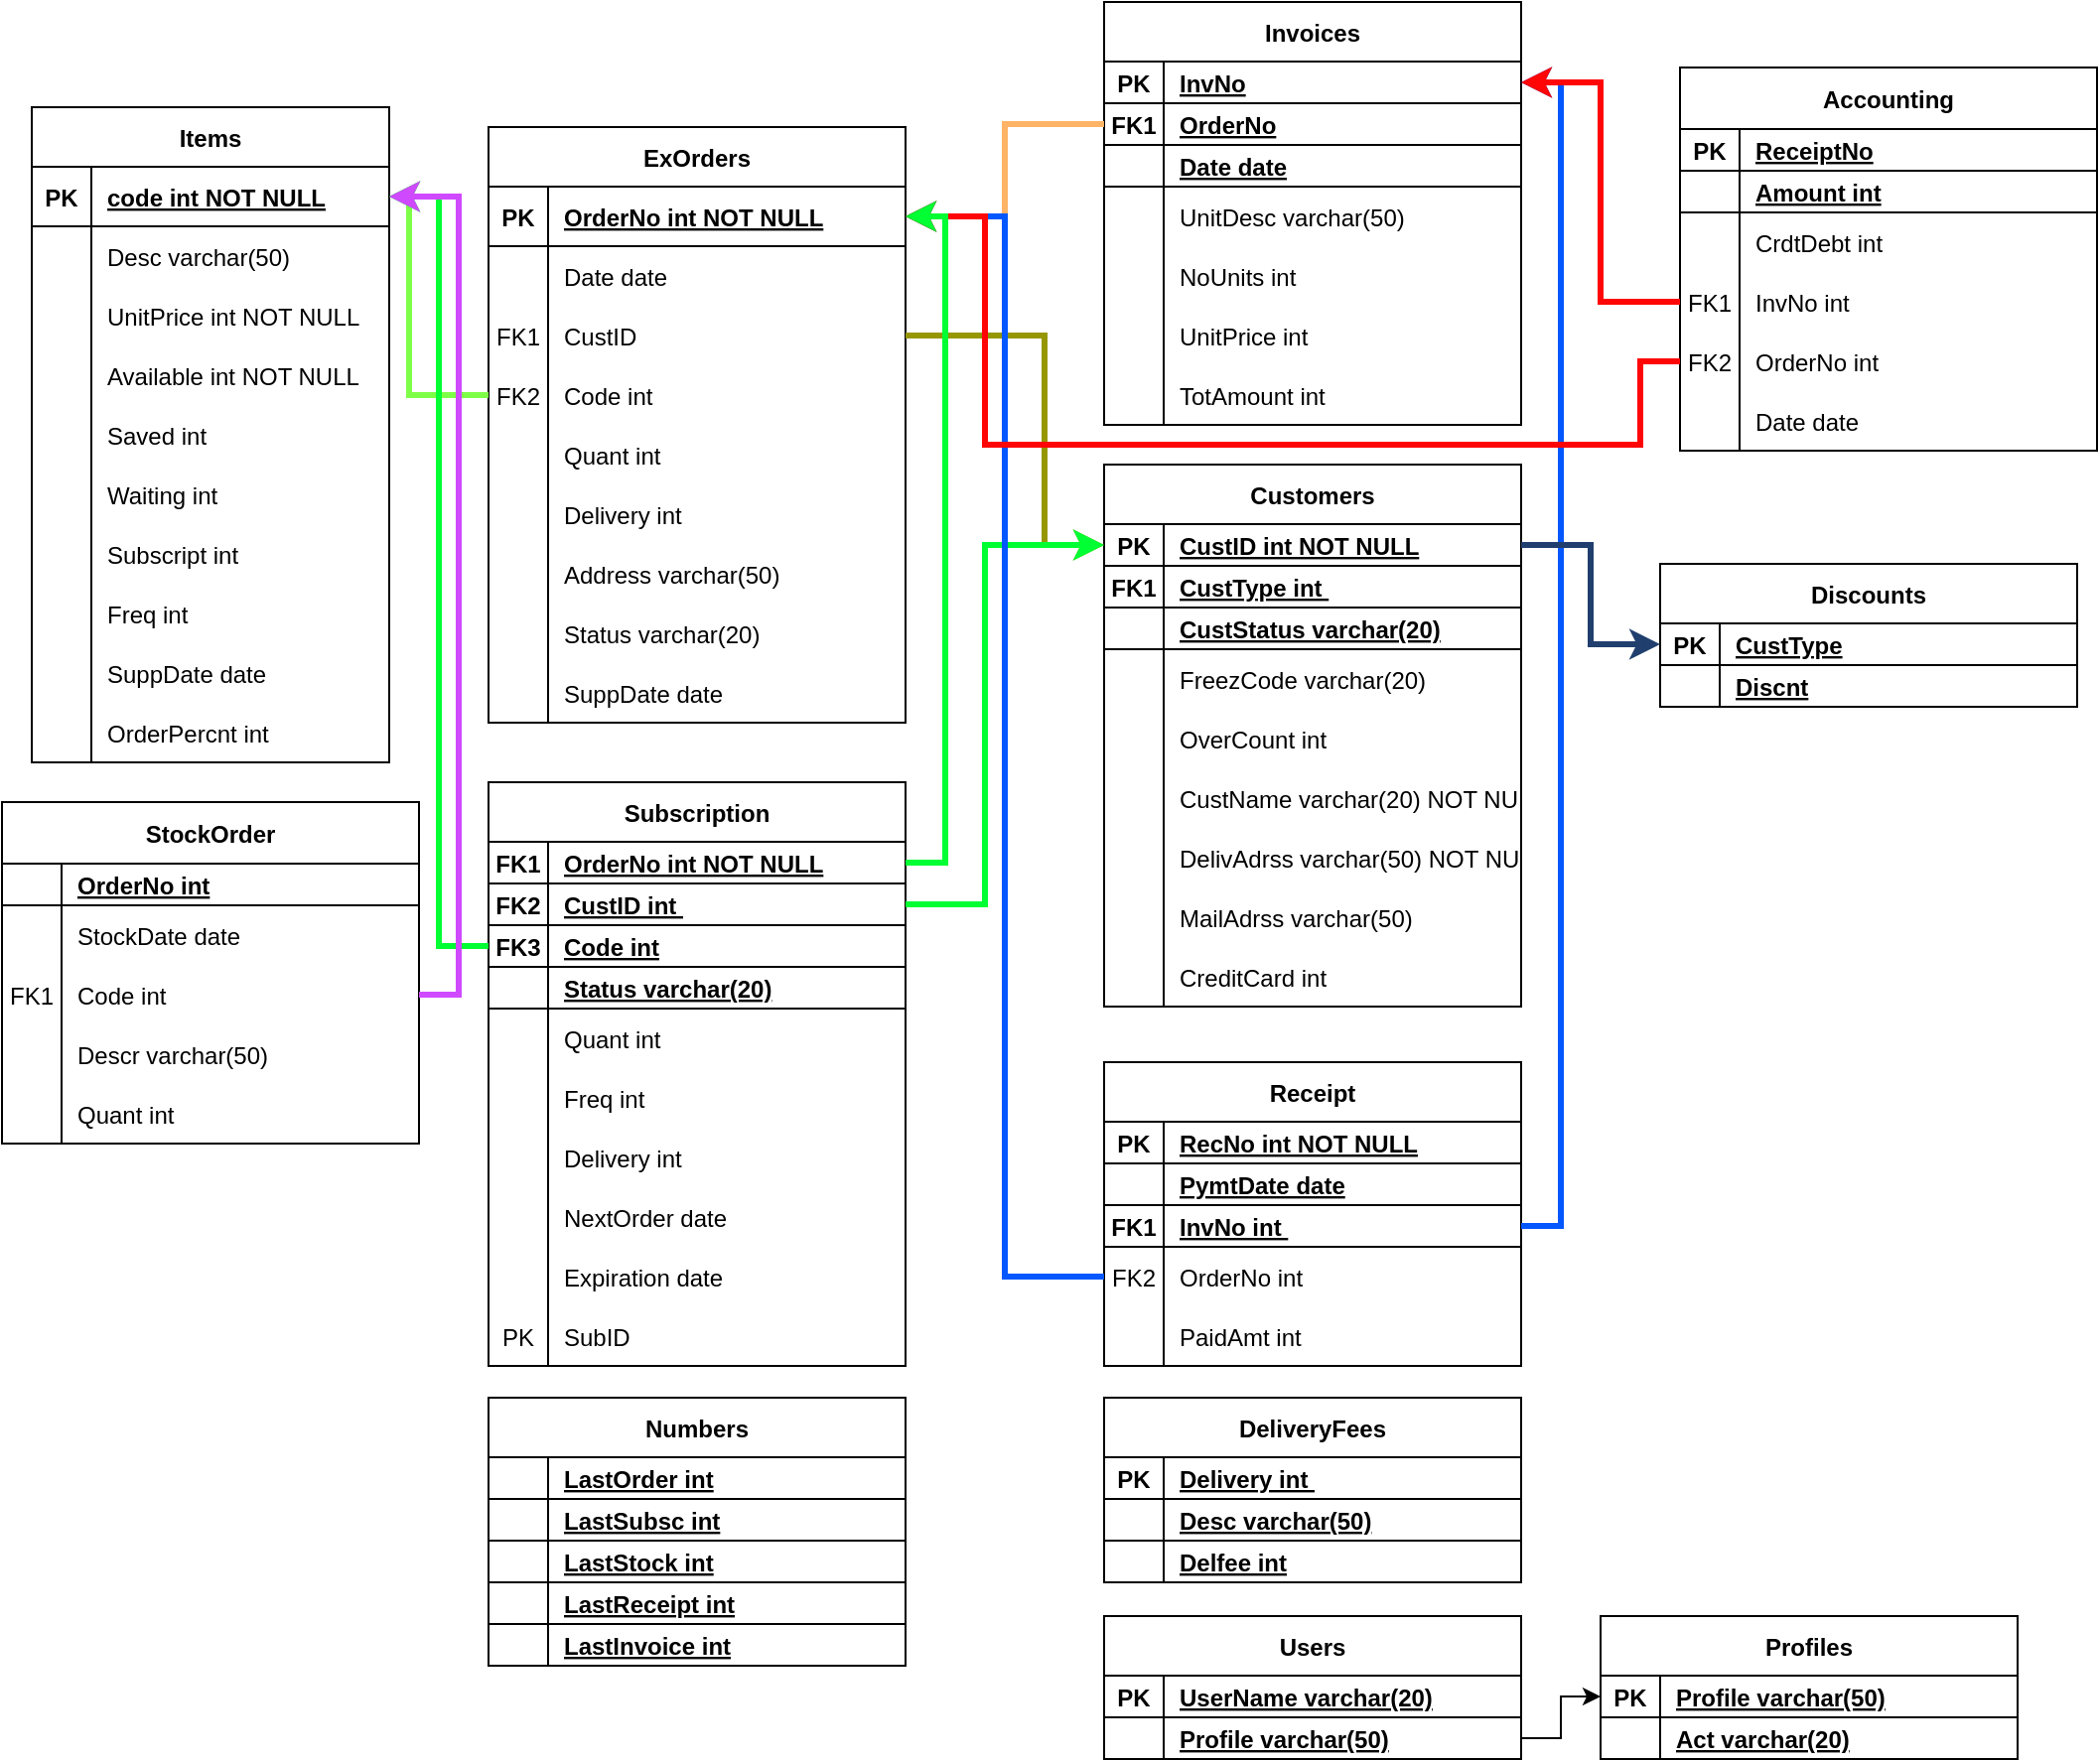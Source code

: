 <mxfile version="24.7.7">
  <diagram id="R2lEEEUBdFMjLlhIrx00" name="Page-1">
    <mxGraphModel dx="1050" dy="2257" grid="1" gridSize="10" guides="1" tooltips="1" connect="1" arrows="1" fold="1" page="1" pageScale="1" pageWidth="1100" pageHeight="850" math="0" shadow="0" extFonts="Permanent Marker^https://fonts.googleapis.com/css?family=Permanent+Marker">
      <root>
        <mxCell id="0" />
        <mxCell id="1" parent="0" />
        <mxCell id="C-vyLk0tnHw3VtMMgP7b-23" value="Items" style="shape=table;startSize=30;container=1;collapsible=1;childLayout=tableLayout;fixedRows=1;rowLines=0;fontStyle=1;align=center;resizeLast=1;" parent="1" vertex="1">
          <mxGeometry x="30" y="-930" width="180" height="330" as="geometry">
            <mxRectangle x="30" y="120" width="70" height="30" as="alternateBounds" />
          </mxGeometry>
        </mxCell>
        <mxCell id="C-vyLk0tnHw3VtMMgP7b-24" value="" style="shape=partialRectangle;collapsible=0;dropTarget=0;pointerEvents=0;fillColor=none;points=[[0,0.5],[1,0.5]];portConstraint=eastwest;top=0;left=0;right=0;bottom=1;" parent="C-vyLk0tnHw3VtMMgP7b-23" vertex="1">
          <mxGeometry y="30" width="180" height="30" as="geometry" />
        </mxCell>
        <mxCell id="C-vyLk0tnHw3VtMMgP7b-25" value="PK" style="shape=partialRectangle;overflow=hidden;connectable=0;fillColor=none;top=0;left=0;bottom=0;right=0;fontStyle=1;" parent="C-vyLk0tnHw3VtMMgP7b-24" vertex="1">
          <mxGeometry width="30" height="30" as="geometry">
            <mxRectangle width="30" height="30" as="alternateBounds" />
          </mxGeometry>
        </mxCell>
        <mxCell id="C-vyLk0tnHw3VtMMgP7b-26" value="code int NOT NULL " style="shape=partialRectangle;overflow=hidden;connectable=0;fillColor=none;top=0;left=0;bottom=0;right=0;align=left;spacingLeft=6;fontStyle=5;" parent="C-vyLk0tnHw3VtMMgP7b-24" vertex="1">
          <mxGeometry x="30" width="150" height="30" as="geometry">
            <mxRectangle width="150" height="30" as="alternateBounds" />
          </mxGeometry>
        </mxCell>
        <mxCell id="C-vyLk0tnHw3VtMMgP7b-27" value="" style="shape=partialRectangle;collapsible=0;dropTarget=0;pointerEvents=0;fillColor=none;points=[[0,0.5],[1,0.5]];portConstraint=eastwest;top=0;left=0;right=0;bottom=0;" parent="C-vyLk0tnHw3VtMMgP7b-23" vertex="1">
          <mxGeometry y="60" width="180" height="30" as="geometry" />
        </mxCell>
        <mxCell id="C-vyLk0tnHw3VtMMgP7b-28" value="" style="shape=partialRectangle;overflow=hidden;connectable=0;fillColor=none;top=0;left=0;bottom=0;right=0;" parent="C-vyLk0tnHw3VtMMgP7b-27" vertex="1">
          <mxGeometry width="30" height="30" as="geometry">
            <mxRectangle width="30" height="30" as="alternateBounds" />
          </mxGeometry>
        </mxCell>
        <mxCell id="C-vyLk0tnHw3VtMMgP7b-29" value="Desc varchar(50)" style="shape=partialRectangle;overflow=hidden;connectable=0;fillColor=none;top=0;left=0;bottom=0;right=0;align=left;spacingLeft=6;" parent="C-vyLk0tnHw3VtMMgP7b-27" vertex="1">
          <mxGeometry x="30" width="150" height="30" as="geometry">
            <mxRectangle width="150" height="30" as="alternateBounds" />
          </mxGeometry>
        </mxCell>
        <mxCell id="rmB9o1WXalyway5kyG3R-1" value="" style="shape=partialRectangle;collapsible=0;dropTarget=0;pointerEvents=0;fillColor=none;points=[[0,0.5],[1,0.5]];portConstraint=eastwest;top=0;left=0;right=0;bottom=0;" parent="C-vyLk0tnHw3VtMMgP7b-23" vertex="1">
          <mxGeometry y="90" width="180" height="30" as="geometry" />
        </mxCell>
        <mxCell id="rmB9o1WXalyway5kyG3R-2" value="" style="shape=partialRectangle;overflow=hidden;connectable=0;fillColor=none;top=0;left=0;bottom=0;right=0;" parent="rmB9o1WXalyway5kyG3R-1" vertex="1">
          <mxGeometry width="30" height="30" as="geometry">
            <mxRectangle width="30" height="30" as="alternateBounds" />
          </mxGeometry>
        </mxCell>
        <mxCell id="rmB9o1WXalyway5kyG3R-3" value="UnitPrice int NOT NULL" style="shape=partialRectangle;overflow=hidden;connectable=0;fillColor=none;top=0;left=0;bottom=0;right=0;align=left;spacingLeft=6;" parent="rmB9o1WXalyway5kyG3R-1" vertex="1">
          <mxGeometry x="30" width="150" height="30" as="geometry">
            <mxRectangle width="150" height="30" as="alternateBounds" />
          </mxGeometry>
        </mxCell>
        <mxCell id="rmB9o1WXalyway5kyG3R-4" value="" style="shape=partialRectangle;collapsible=0;dropTarget=0;pointerEvents=0;fillColor=none;points=[[0,0.5],[1,0.5]];portConstraint=eastwest;top=0;left=0;right=0;bottom=0;" parent="C-vyLk0tnHw3VtMMgP7b-23" vertex="1">
          <mxGeometry y="120" width="180" height="30" as="geometry" />
        </mxCell>
        <mxCell id="rmB9o1WXalyway5kyG3R-5" value="" style="shape=partialRectangle;overflow=hidden;connectable=0;fillColor=none;top=0;left=0;bottom=0;right=0;" parent="rmB9o1WXalyway5kyG3R-4" vertex="1">
          <mxGeometry width="30" height="30" as="geometry">
            <mxRectangle width="30" height="30" as="alternateBounds" />
          </mxGeometry>
        </mxCell>
        <mxCell id="rmB9o1WXalyway5kyG3R-6" value="Available int NOT NULL" style="shape=partialRectangle;overflow=hidden;connectable=0;fillColor=none;top=0;left=0;bottom=0;right=0;align=left;spacingLeft=6;" parent="rmB9o1WXalyway5kyG3R-4" vertex="1">
          <mxGeometry x="30" width="150" height="30" as="geometry">
            <mxRectangle width="150" height="30" as="alternateBounds" />
          </mxGeometry>
        </mxCell>
        <mxCell id="rmB9o1WXalyway5kyG3R-13" value="" style="shape=partialRectangle;collapsible=0;dropTarget=0;pointerEvents=0;fillColor=none;points=[[0,0.5],[1,0.5]];portConstraint=eastwest;top=0;left=0;right=0;bottom=0;" parent="C-vyLk0tnHw3VtMMgP7b-23" vertex="1">
          <mxGeometry y="150" width="180" height="30" as="geometry" />
        </mxCell>
        <mxCell id="rmB9o1WXalyway5kyG3R-14" value="" style="shape=partialRectangle;overflow=hidden;connectable=0;fillColor=none;top=0;left=0;bottom=0;right=0;" parent="rmB9o1WXalyway5kyG3R-13" vertex="1">
          <mxGeometry width="30" height="30" as="geometry">
            <mxRectangle width="30" height="30" as="alternateBounds" />
          </mxGeometry>
        </mxCell>
        <mxCell id="rmB9o1WXalyway5kyG3R-15" value="Saved int " style="shape=partialRectangle;overflow=hidden;connectable=0;fillColor=none;top=0;left=0;bottom=0;right=0;align=left;spacingLeft=6;" parent="rmB9o1WXalyway5kyG3R-13" vertex="1">
          <mxGeometry x="30" width="150" height="30" as="geometry">
            <mxRectangle width="150" height="30" as="alternateBounds" />
          </mxGeometry>
        </mxCell>
        <mxCell id="rmB9o1WXalyway5kyG3R-7" value="" style="shape=partialRectangle;collapsible=0;dropTarget=0;pointerEvents=0;fillColor=none;points=[[0,0.5],[1,0.5]];portConstraint=eastwest;top=0;left=0;right=0;bottom=0;" parent="C-vyLk0tnHw3VtMMgP7b-23" vertex="1">
          <mxGeometry y="180" width="180" height="30" as="geometry" />
        </mxCell>
        <mxCell id="rmB9o1WXalyway5kyG3R-8" value="" style="shape=partialRectangle;overflow=hidden;connectable=0;fillColor=none;top=0;left=0;bottom=0;right=0;" parent="rmB9o1WXalyway5kyG3R-7" vertex="1">
          <mxGeometry width="30" height="30" as="geometry">
            <mxRectangle width="30" height="30" as="alternateBounds" />
          </mxGeometry>
        </mxCell>
        <mxCell id="rmB9o1WXalyway5kyG3R-9" value="Waiting int" style="shape=partialRectangle;overflow=hidden;connectable=0;fillColor=none;top=0;left=0;bottom=0;right=0;align=left;spacingLeft=6;" parent="rmB9o1WXalyway5kyG3R-7" vertex="1">
          <mxGeometry x="30" width="150" height="30" as="geometry">
            <mxRectangle width="150" height="30" as="alternateBounds" />
          </mxGeometry>
        </mxCell>
        <mxCell id="rmB9o1WXalyway5kyG3R-16" value="" style="shape=partialRectangle;collapsible=0;dropTarget=0;pointerEvents=0;fillColor=none;points=[[0,0.5],[1,0.5]];portConstraint=eastwest;top=0;left=0;right=0;bottom=0;" parent="C-vyLk0tnHw3VtMMgP7b-23" vertex="1">
          <mxGeometry y="210" width="180" height="30" as="geometry" />
        </mxCell>
        <mxCell id="rmB9o1WXalyway5kyG3R-17" value="" style="shape=partialRectangle;overflow=hidden;connectable=0;fillColor=none;top=0;left=0;bottom=0;right=0;" parent="rmB9o1WXalyway5kyG3R-16" vertex="1">
          <mxGeometry width="30" height="30" as="geometry">
            <mxRectangle width="30" height="30" as="alternateBounds" />
          </mxGeometry>
        </mxCell>
        <mxCell id="rmB9o1WXalyway5kyG3R-18" value="Subscript int" style="shape=partialRectangle;overflow=hidden;connectable=0;fillColor=none;top=0;left=0;bottom=0;right=0;align=left;spacingLeft=6;" parent="rmB9o1WXalyway5kyG3R-16" vertex="1">
          <mxGeometry x="30" width="150" height="30" as="geometry">
            <mxRectangle width="150" height="30" as="alternateBounds" />
          </mxGeometry>
        </mxCell>
        <mxCell id="rmB9o1WXalyway5kyG3R-19" value="" style="shape=partialRectangle;collapsible=0;dropTarget=0;pointerEvents=0;fillColor=none;points=[[0,0.5],[1,0.5]];portConstraint=eastwest;top=0;left=0;right=0;bottom=0;" parent="C-vyLk0tnHw3VtMMgP7b-23" vertex="1">
          <mxGeometry y="240" width="180" height="30" as="geometry" />
        </mxCell>
        <mxCell id="rmB9o1WXalyway5kyG3R-20" value="" style="shape=partialRectangle;overflow=hidden;connectable=0;fillColor=none;top=0;left=0;bottom=0;right=0;" parent="rmB9o1WXalyway5kyG3R-19" vertex="1">
          <mxGeometry width="30" height="30" as="geometry">
            <mxRectangle width="30" height="30" as="alternateBounds" />
          </mxGeometry>
        </mxCell>
        <mxCell id="rmB9o1WXalyway5kyG3R-21" value="Freq int" style="shape=partialRectangle;overflow=hidden;connectable=0;fillColor=none;top=0;left=0;bottom=0;right=0;align=left;spacingLeft=6;" parent="rmB9o1WXalyway5kyG3R-19" vertex="1">
          <mxGeometry x="30" width="150" height="30" as="geometry">
            <mxRectangle width="150" height="30" as="alternateBounds" />
          </mxGeometry>
        </mxCell>
        <mxCell id="rmB9o1WXalyway5kyG3R-22" value="" style="shape=partialRectangle;collapsible=0;dropTarget=0;pointerEvents=0;fillColor=none;points=[[0,0.5],[1,0.5]];portConstraint=eastwest;top=0;left=0;right=0;bottom=0;" parent="C-vyLk0tnHw3VtMMgP7b-23" vertex="1">
          <mxGeometry y="270" width="180" height="30" as="geometry" />
        </mxCell>
        <mxCell id="rmB9o1WXalyway5kyG3R-23" value="" style="shape=partialRectangle;overflow=hidden;connectable=0;fillColor=none;top=0;left=0;bottom=0;right=0;" parent="rmB9o1WXalyway5kyG3R-22" vertex="1">
          <mxGeometry width="30" height="30" as="geometry">
            <mxRectangle width="30" height="30" as="alternateBounds" />
          </mxGeometry>
        </mxCell>
        <mxCell id="rmB9o1WXalyway5kyG3R-24" value="SuppDate date" style="shape=partialRectangle;overflow=hidden;connectable=0;fillColor=none;top=0;left=0;bottom=0;right=0;align=left;spacingLeft=6;" parent="rmB9o1WXalyway5kyG3R-22" vertex="1">
          <mxGeometry x="30" width="150" height="30" as="geometry">
            <mxRectangle width="150" height="30" as="alternateBounds" />
          </mxGeometry>
        </mxCell>
        <mxCell id="rmB9o1WXalyway5kyG3R-25" value="" style="shape=partialRectangle;collapsible=0;dropTarget=0;pointerEvents=0;fillColor=none;points=[[0,0.5],[1,0.5]];portConstraint=eastwest;top=0;left=0;right=0;bottom=0;" parent="C-vyLk0tnHw3VtMMgP7b-23" vertex="1">
          <mxGeometry y="300" width="180" height="30" as="geometry" />
        </mxCell>
        <mxCell id="rmB9o1WXalyway5kyG3R-26" value="" style="shape=partialRectangle;overflow=hidden;connectable=0;fillColor=none;top=0;left=0;bottom=0;right=0;" parent="rmB9o1WXalyway5kyG3R-25" vertex="1">
          <mxGeometry width="30" height="30" as="geometry">
            <mxRectangle width="30" height="30" as="alternateBounds" />
          </mxGeometry>
        </mxCell>
        <mxCell id="rmB9o1WXalyway5kyG3R-27" value="OrderPercnt int" style="shape=partialRectangle;overflow=hidden;connectable=0;fillColor=none;top=0;left=0;bottom=0;right=0;align=left;spacingLeft=6;" parent="rmB9o1WXalyway5kyG3R-25" vertex="1">
          <mxGeometry x="30" width="150" height="30" as="geometry">
            <mxRectangle width="150" height="30" as="alternateBounds" />
          </mxGeometry>
        </mxCell>
        <mxCell id="rmB9o1WXalyway5kyG3R-72" value="ExOrders" style="shape=table;startSize=30;container=1;collapsible=1;childLayout=tableLayout;fixedRows=1;rowLines=0;fontStyle=1;align=center;resizeLast=1;" parent="1" vertex="1">
          <mxGeometry x="260" y="-920" width="210" height="300" as="geometry">
            <mxRectangle x="30" y="120" width="70" height="30" as="alternateBounds" />
          </mxGeometry>
        </mxCell>
        <mxCell id="rmB9o1WXalyway5kyG3R-73" value="" style="shape=partialRectangle;collapsible=0;dropTarget=0;pointerEvents=0;fillColor=none;points=[[0,0.5],[1,0.5]];portConstraint=eastwest;top=0;left=0;right=0;bottom=1;" parent="rmB9o1WXalyway5kyG3R-72" vertex="1">
          <mxGeometry y="30" width="210" height="30" as="geometry" />
        </mxCell>
        <mxCell id="rmB9o1WXalyway5kyG3R-74" value="PK" style="shape=partialRectangle;overflow=hidden;connectable=0;fillColor=none;top=0;left=0;bottom=0;right=0;fontStyle=1;" parent="rmB9o1WXalyway5kyG3R-73" vertex="1">
          <mxGeometry width="30" height="30" as="geometry">
            <mxRectangle width="30" height="30" as="alternateBounds" />
          </mxGeometry>
        </mxCell>
        <mxCell id="rmB9o1WXalyway5kyG3R-75" value="OrderNo int NOT NULL" style="shape=partialRectangle;overflow=hidden;connectable=0;fillColor=none;top=0;left=0;bottom=0;right=0;align=left;spacingLeft=6;fontStyle=5;" parent="rmB9o1WXalyway5kyG3R-73" vertex="1">
          <mxGeometry x="30" width="180" height="30" as="geometry">
            <mxRectangle width="180" height="30" as="alternateBounds" />
          </mxGeometry>
        </mxCell>
        <mxCell id="rmB9o1WXalyway5kyG3R-76" value="" style="shape=partialRectangle;collapsible=0;dropTarget=0;pointerEvents=0;fillColor=none;points=[[0,0.5],[1,0.5]];portConstraint=eastwest;top=0;left=0;right=0;bottom=0;" parent="rmB9o1WXalyway5kyG3R-72" vertex="1">
          <mxGeometry y="60" width="210" height="30" as="geometry" />
        </mxCell>
        <mxCell id="rmB9o1WXalyway5kyG3R-77" value="" style="shape=partialRectangle;overflow=hidden;connectable=0;fillColor=none;top=0;left=0;bottom=0;right=0;" parent="rmB9o1WXalyway5kyG3R-76" vertex="1">
          <mxGeometry width="30" height="30" as="geometry">
            <mxRectangle width="30" height="30" as="alternateBounds" />
          </mxGeometry>
        </mxCell>
        <mxCell id="rmB9o1WXalyway5kyG3R-78" value="Date date" style="shape=partialRectangle;overflow=hidden;connectable=0;fillColor=none;top=0;left=0;bottom=0;right=0;align=left;spacingLeft=6;" parent="rmB9o1WXalyway5kyG3R-76" vertex="1">
          <mxGeometry x="30" width="180" height="30" as="geometry">
            <mxRectangle width="180" height="30" as="alternateBounds" />
          </mxGeometry>
        </mxCell>
        <mxCell id="rmB9o1WXalyway5kyG3R-79" value="" style="shape=partialRectangle;collapsible=0;dropTarget=0;pointerEvents=0;fillColor=none;points=[[0,0.5],[1,0.5]];portConstraint=eastwest;top=0;left=0;right=0;bottom=0;" parent="rmB9o1WXalyway5kyG3R-72" vertex="1">
          <mxGeometry y="90" width="210" height="30" as="geometry" />
        </mxCell>
        <mxCell id="rmB9o1WXalyway5kyG3R-80" value="FK1" style="shape=partialRectangle;overflow=hidden;connectable=0;fillColor=none;top=0;left=0;bottom=0;right=0;" parent="rmB9o1WXalyway5kyG3R-79" vertex="1">
          <mxGeometry width="30" height="30" as="geometry">
            <mxRectangle width="30" height="30" as="alternateBounds" />
          </mxGeometry>
        </mxCell>
        <mxCell id="rmB9o1WXalyway5kyG3R-81" value="CustID" style="shape=partialRectangle;overflow=hidden;connectable=0;fillColor=none;top=0;left=0;bottom=0;right=0;align=left;spacingLeft=6;" parent="rmB9o1WXalyway5kyG3R-79" vertex="1">
          <mxGeometry x="30" width="180" height="30" as="geometry">
            <mxRectangle width="180" height="30" as="alternateBounds" />
          </mxGeometry>
        </mxCell>
        <mxCell id="rmB9o1WXalyway5kyG3R-82" value="" style="shape=partialRectangle;collapsible=0;dropTarget=0;pointerEvents=0;fillColor=none;points=[[0,0.5],[1,0.5]];portConstraint=eastwest;top=0;left=0;right=0;bottom=0;" parent="rmB9o1WXalyway5kyG3R-72" vertex="1">
          <mxGeometry y="120" width="210" height="30" as="geometry" />
        </mxCell>
        <mxCell id="rmB9o1WXalyway5kyG3R-83" value="FK2" style="shape=partialRectangle;overflow=hidden;connectable=0;fillColor=none;top=0;left=0;bottom=0;right=0;" parent="rmB9o1WXalyway5kyG3R-82" vertex="1">
          <mxGeometry width="30" height="30" as="geometry">
            <mxRectangle width="30" height="30" as="alternateBounds" />
          </mxGeometry>
        </mxCell>
        <mxCell id="rmB9o1WXalyway5kyG3R-84" value="Code int" style="shape=partialRectangle;overflow=hidden;connectable=0;fillColor=none;top=0;left=0;bottom=0;right=0;align=left;spacingLeft=6;" parent="rmB9o1WXalyway5kyG3R-82" vertex="1">
          <mxGeometry x="30" width="180" height="30" as="geometry">
            <mxRectangle width="180" height="30" as="alternateBounds" />
          </mxGeometry>
        </mxCell>
        <mxCell id="rmB9o1WXalyway5kyG3R-85" value="" style="shape=partialRectangle;collapsible=0;dropTarget=0;pointerEvents=0;fillColor=none;points=[[0,0.5],[1,0.5]];portConstraint=eastwest;top=0;left=0;right=0;bottom=0;" parent="rmB9o1WXalyway5kyG3R-72" vertex="1">
          <mxGeometry y="150" width="210" height="30" as="geometry" />
        </mxCell>
        <mxCell id="rmB9o1WXalyway5kyG3R-86" value="" style="shape=partialRectangle;overflow=hidden;connectable=0;fillColor=none;top=0;left=0;bottom=0;right=0;" parent="rmB9o1WXalyway5kyG3R-85" vertex="1">
          <mxGeometry width="30" height="30" as="geometry">
            <mxRectangle width="30" height="30" as="alternateBounds" />
          </mxGeometry>
        </mxCell>
        <mxCell id="rmB9o1WXalyway5kyG3R-87" value="Quant int" style="shape=partialRectangle;overflow=hidden;connectable=0;fillColor=none;top=0;left=0;bottom=0;right=0;align=left;spacingLeft=6;" parent="rmB9o1WXalyway5kyG3R-85" vertex="1">
          <mxGeometry x="30" width="180" height="30" as="geometry">
            <mxRectangle width="180" height="30" as="alternateBounds" />
          </mxGeometry>
        </mxCell>
        <mxCell id="rmB9o1WXalyway5kyG3R-88" value="" style="shape=partialRectangle;collapsible=0;dropTarget=0;pointerEvents=0;fillColor=none;points=[[0,0.5],[1,0.5]];portConstraint=eastwest;top=0;left=0;right=0;bottom=0;" parent="rmB9o1WXalyway5kyG3R-72" vertex="1">
          <mxGeometry y="180" width="210" height="30" as="geometry" />
        </mxCell>
        <mxCell id="rmB9o1WXalyway5kyG3R-89" value="" style="shape=partialRectangle;overflow=hidden;connectable=0;fillColor=none;top=0;left=0;bottom=0;right=0;" parent="rmB9o1WXalyway5kyG3R-88" vertex="1">
          <mxGeometry width="30" height="30" as="geometry">
            <mxRectangle width="30" height="30" as="alternateBounds" />
          </mxGeometry>
        </mxCell>
        <mxCell id="rmB9o1WXalyway5kyG3R-90" value="Delivery int" style="shape=partialRectangle;overflow=hidden;connectable=0;fillColor=none;top=0;left=0;bottom=0;right=0;align=left;spacingLeft=6;" parent="rmB9o1WXalyway5kyG3R-88" vertex="1">
          <mxGeometry x="30" width="180" height="30" as="geometry">
            <mxRectangle width="180" height="30" as="alternateBounds" />
          </mxGeometry>
        </mxCell>
        <mxCell id="rmB9o1WXalyway5kyG3R-91" value="" style="shape=partialRectangle;collapsible=0;dropTarget=0;pointerEvents=0;fillColor=none;points=[[0,0.5],[1,0.5]];portConstraint=eastwest;top=0;left=0;right=0;bottom=0;" parent="rmB9o1WXalyway5kyG3R-72" vertex="1">
          <mxGeometry y="210" width="210" height="30" as="geometry" />
        </mxCell>
        <mxCell id="rmB9o1WXalyway5kyG3R-92" value="" style="shape=partialRectangle;overflow=hidden;connectable=0;fillColor=none;top=0;left=0;bottom=0;right=0;" parent="rmB9o1WXalyway5kyG3R-91" vertex="1">
          <mxGeometry width="30" height="30" as="geometry">
            <mxRectangle width="30" height="30" as="alternateBounds" />
          </mxGeometry>
        </mxCell>
        <mxCell id="rmB9o1WXalyway5kyG3R-93" value="Address varchar(50)" style="shape=partialRectangle;overflow=hidden;connectable=0;fillColor=none;top=0;left=0;bottom=0;right=0;align=left;spacingLeft=6;" parent="rmB9o1WXalyway5kyG3R-91" vertex="1">
          <mxGeometry x="30" width="180" height="30" as="geometry">
            <mxRectangle width="180" height="30" as="alternateBounds" />
          </mxGeometry>
        </mxCell>
        <mxCell id="rmB9o1WXalyway5kyG3R-94" value="" style="shape=partialRectangle;collapsible=0;dropTarget=0;pointerEvents=0;fillColor=none;points=[[0,0.5],[1,0.5]];portConstraint=eastwest;top=0;left=0;right=0;bottom=0;" parent="rmB9o1WXalyway5kyG3R-72" vertex="1">
          <mxGeometry y="240" width="210" height="30" as="geometry" />
        </mxCell>
        <mxCell id="rmB9o1WXalyway5kyG3R-95" value="" style="shape=partialRectangle;overflow=hidden;connectable=0;fillColor=none;top=0;left=0;bottom=0;right=0;" parent="rmB9o1WXalyway5kyG3R-94" vertex="1">
          <mxGeometry width="30" height="30" as="geometry">
            <mxRectangle width="30" height="30" as="alternateBounds" />
          </mxGeometry>
        </mxCell>
        <mxCell id="rmB9o1WXalyway5kyG3R-96" value="Status varchar(20)" style="shape=partialRectangle;overflow=hidden;connectable=0;fillColor=none;top=0;left=0;bottom=0;right=0;align=left;spacingLeft=6;" parent="rmB9o1WXalyway5kyG3R-94" vertex="1">
          <mxGeometry x="30" width="180" height="30" as="geometry">
            <mxRectangle width="180" height="30" as="alternateBounds" />
          </mxGeometry>
        </mxCell>
        <mxCell id="rmB9o1WXalyway5kyG3R-97" value="" style="shape=partialRectangle;collapsible=0;dropTarget=0;pointerEvents=0;fillColor=none;points=[[0,0.5],[1,0.5]];portConstraint=eastwest;top=0;left=0;right=0;bottom=0;" parent="rmB9o1WXalyway5kyG3R-72" vertex="1">
          <mxGeometry y="270" width="210" height="30" as="geometry" />
        </mxCell>
        <mxCell id="rmB9o1WXalyway5kyG3R-98" value="" style="shape=partialRectangle;overflow=hidden;connectable=0;fillColor=none;top=0;left=0;bottom=0;right=0;" parent="rmB9o1WXalyway5kyG3R-97" vertex="1">
          <mxGeometry width="30" height="30" as="geometry">
            <mxRectangle width="30" height="30" as="alternateBounds" />
          </mxGeometry>
        </mxCell>
        <mxCell id="rmB9o1WXalyway5kyG3R-99" value="SuppDate date" style="shape=partialRectangle;overflow=hidden;connectable=0;fillColor=none;top=0;left=0;bottom=0;right=0;align=left;spacingLeft=6;" parent="rmB9o1WXalyway5kyG3R-97" vertex="1">
          <mxGeometry x="30" width="180" height="30" as="geometry">
            <mxRectangle width="180" height="30" as="alternateBounds" />
          </mxGeometry>
        </mxCell>
        <mxCell id="rmB9o1WXalyway5kyG3R-105" style="edgeStyle=orthogonalEdgeStyle;rounded=0;orthogonalLoop=1;jettySize=auto;html=1;entryX=1;entryY=0.5;entryDx=0;entryDy=0;strokeColor=#7EFF47;strokeWidth=3;" parent="1" source="rmB9o1WXalyway5kyG3R-82" target="C-vyLk0tnHw3VtMMgP7b-24" edge="1">
          <mxGeometry relative="1" as="geometry">
            <Array as="points">
              <mxPoint x="220" y="-785" />
              <mxPoint x="220" y="-885" />
            </Array>
          </mxGeometry>
        </mxCell>
        <mxCell id="rmB9o1WXalyway5kyG3R-107" value="Invoices" style="shape=table;startSize=30;container=1;collapsible=1;childLayout=tableLayout;fixedRows=1;rowLines=0;fontStyle=1;align=center;resizeLast=1;" parent="1" vertex="1">
          <mxGeometry x="570" y="-983" width="210" height="213" as="geometry">
            <mxRectangle x="30" y="120" width="70" height="30" as="alternateBounds" />
          </mxGeometry>
        </mxCell>
        <mxCell id="rmB9o1WXalyway5kyG3R-108" value="" style="shape=partialRectangle;collapsible=0;dropTarget=0;pointerEvents=0;fillColor=none;points=[[0,0.5],[1,0.5]];portConstraint=eastwest;top=0;left=0;right=0;bottom=1;" parent="rmB9o1WXalyway5kyG3R-107" vertex="1">
          <mxGeometry y="30" width="210" height="21" as="geometry" />
        </mxCell>
        <mxCell id="rmB9o1WXalyway5kyG3R-109" value="PK" style="shape=partialRectangle;overflow=hidden;connectable=0;fillColor=none;top=0;left=0;bottom=0;right=0;fontStyle=1;" parent="rmB9o1WXalyway5kyG3R-108" vertex="1">
          <mxGeometry width="30" height="21" as="geometry">
            <mxRectangle width="30" height="21" as="alternateBounds" />
          </mxGeometry>
        </mxCell>
        <mxCell id="rmB9o1WXalyway5kyG3R-110" value="InvNo" style="shape=partialRectangle;overflow=hidden;connectable=0;fillColor=none;top=0;left=0;bottom=0;right=0;align=left;spacingLeft=6;fontStyle=5;" parent="rmB9o1WXalyway5kyG3R-108" vertex="1">
          <mxGeometry x="30" width="180" height="21" as="geometry">
            <mxRectangle width="180" height="21" as="alternateBounds" />
          </mxGeometry>
        </mxCell>
        <mxCell id="rmB9o1WXalyway5kyG3R-146" value="" style="shape=partialRectangle;collapsible=0;dropTarget=0;pointerEvents=0;fillColor=none;points=[[0,0.5],[1,0.5]];portConstraint=eastwest;top=0;left=0;right=0;bottom=1;" parent="rmB9o1WXalyway5kyG3R-107" vertex="1">
          <mxGeometry y="51" width="210" height="21" as="geometry" />
        </mxCell>
        <mxCell id="rmB9o1WXalyway5kyG3R-147" value="FK1" style="shape=partialRectangle;overflow=hidden;connectable=0;fillColor=none;top=0;left=0;bottom=0;right=0;fontStyle=1;" parent="rmB9o1WXalyway5kyG3R-146" vertex="1">
          <mxGeometry width="30" height="21" as="geometry">
            <mxRectangle width="30" height="21" as="alternateBounds" />
          </mxGeometry>
        </mxCell>
        <mxCell id="rmB9o1WXalyway5kyG3R-148" value="OrderNo" style="shape=partialRectangle;overflow=hidden;connectable=0;fillColor=none;top=0;left=0;bottom=0;right=0;align=left;spacingLeft=6;fontStyle=5;" parent="rmB9o1WXalyway5kyG3R-146" vertex="1">
          <mxGeometry x="30" width="180" height="21" as="geometry">
            <mxRectangle width="180" height="21" as="alternateBounds" />
          </mxGeometry>
        </mxCell>
        <mxCell id="rmB9o1WXalyway5kyG3R-149" value="" style="shape=partialRectangle;collapsible=0;dropTarget=0;pointerEvents=0;fillColor=none;points=[[0,0.5],[1,0.5]];portConstraint=eastwest;top=0;left=0;right=0;bottom=1;" parent="rmB9o1WXalyway5kyG3R-107" vertex="1">
          <mxGeometry y="72" width="210" height="21" as="geometry" />
        </mxCell>
        <mxCell id="rmB9o1WXalyway5kyG3R-150" value="" style="shape=partialRectangle;overflow=hidden;connectable=0;fillColor=none;top=0;left=0;bottom=0;right=0;fontStyle=1;" parent="rmB9o1WXalyway5kyG3R-149" vertex="1">
          <mxGeometry width="30" height="21" as="geometry">
            <mxRectangle width="30" height="21" as="alternateBounds" />
          </mxGeometry>
        </mxCell>
        <mxCell id="rmB9o1WXalyway5kyG3R-151" value="Date date" style="shape=partialRectangle;overflow=hidden;connectable=0;fillColor=none;top=0;left=0;bottom=0;right=0;align=left;spacingLeft=6;fontStyle=5;" parent="rmB9o1WXalyway5kyG3R-149" vertex="1">
          <mxGeometry x="30" width="180" height="21" as="geometry">
            <mxRectangle width="180" height="21" as="alternateBounds" />
          </mxGeometry>
        </mxCell>
        <mxCell id="rmB9o1WXalyway5kyG3R-111" value="" style="shape=partialRectangle;collapsible=0;dropTarget=0;pointerEvents=0;fillColor=none;points=[[0,0.5],[1,0.5]];portConstraint=eastwest;top=0;left=0;right=0;bottom=0;" parent="rmB9o1WXalyway5kyG3R-107" vertex="1">
          <mxGeometry y="93" width="210" height="30" as="geometry" />
        </mxCell>
        <mxCell id="rmB9o1WXalyway5kyG3R-112" value="" style="shape=partialRectangle;overflow=hidden;connectable=0;fillColor=none;top=0;left=0;bottom=0;right=0;" parent="rmB9o1WXalyway5kyG3R-111" vertex="1">
          <mxGeometry width="30" height="30" as="geometry">
            <mxRectangle width="30" height="30" as="alternateBounds" />
          </mxGeometry>
        </mxCell>
        <mxCell id="rmB9o1WXalyway5kyG3R-113" value="UnitDesc varchar(50)" style="shape=partialRectangle;overflow=hidden;connectable=0;fillColor=none;top=0;left=0;bottom=0;right=0;align=left;spacingLeft=6;" parent="rmB9o1WXalyway5kyG3R-111" vertex="1">
          <mxGeometry x="30" width="180" height="30" as="geometry">
            <mxRectangle width="180" height="30" as="alternateBounds" />
          </mxGeometry>
        </mxCell>
        <mxCell id="rmB9o1WXalyway5kyG3R-114" value="" style="shape=partialRectangle;collapsible=0;dropTarget=0;pointerEvents=0;fillColor=none;points=[[0,0.5],[1,0.5]];portConstraint=eastwest;top=0;left=0;right=0;bottom=0;" parent="rmB9o1WXalyway5kyG3R-107" vertex="1">
          <mxGeometry y="123" width="210" height="30" as="geometry" />
        </mxCell>
        <mxCell id="rmB9o1WXalyway5kyG3R-115" value="" style="shape=partialRectangle;overflow=hidden;connectable=0;fillColor=none;top=0;left=0;bottom=0;right=0;" parent="rmB9o1WXalyway5kyG3R-114" vertex="1">
          <mxGeometry width="30" height="30" as="geometry">
            <mxRectangle width="30" height="30" as="alternateBounds" />
          </mxGeometry>
        </mxCell>
        <mxCell id="rmB9o1WXalyway5kyG3R-116" value="NoUnits int" style="shape=partialRectangle;overflow=hidden;connectable=0;fillColor=none;top=0;left=0;bottom=0;right=0;align=left;spacingLeft=6;" parent="rmB9o1WXalyway5kyG3R-114" vertex="1">
          <mxGeometry x="30" width="180" height="30" as="geometry">
            <mxRectangle width="180" height="30" as="alternateBounds" />
          </mxGeometry>
        </mxCell>
        <mxCell id="rmB9o1WXalyway5kyG3R-117" value="" style="shape=partialRectangle;collapsible=0;dropTarget=0;pointerEvents=0;fillColor=none;points=[[0,0.5],[1,0.5]];portConstraint=eastwest;top=0;left=0;right=0;bottom=0;" parent="rmB9o1WXalyway5kyG3R-107" vertex="1">
          <mxGeometry y="153" width="210" height="30" as="geometry" />
        </mxCell>
        <mxCell id="rmB9o1WXalyway5kyG3R-118" value="" style="shape=partialRectangle;overflow=hidden;connectable=0;fillColor=none;top=0;left=0;bottom=0;right=0;" parent="rmB9o1WXalyway5kyG3R-117" vertex="1">
          <mxGeometry width="30" height="30" as="geometry">
            <mxRectangle width="30" height="30" as="alternateBounds" />
          </mxGeometry>
        </mxCell>
        <mxCell id="rmB9o1WXalyway5kyG3R-119" value="UnitPrice int" style="shape=partialRectangle;overflow=hidden;connectable=0;fillColor=none;top=0;left=0;bottom=0;right=0;align=left;spacingLeft=6;" parent="rmB9o1WXalyway5kyG3R-117" vertex="1">
          <mxGeometry x="30" width="180" height="30" as="geometry">
            <mxRectangle width="180" height="30" as="alternateBounds" />
          </mxGeometry>
        </mxCell>
        <mxCell id="rmB9o1WXalyway5kyG3R-120" value="" style="shape=partialRectangle;collapsible=0;dropTarget=0;pointerEvents=0;fillColor=none;points=[[0,0.5],[1,0.5]];portConstraint=eastwest;top=0;left=0;right=0;bottom=0;" parent="rmB9o1WXalyway5kyG3R-107" vertex="1">
          <mxGeometry y="183" width="210" height="30" as="geometry" />
        </mxCell>
        <mxCell id="rmB9o1WXalyway5kyG3R-121" value="" style="shape=partialRectangle;overflow=hidden;connectable=0;fillColor=none;top=0;left=0;bottom=0;right=0;" parent="rmB9o1WXalyway5kyG3R-120" vertex="1">
          <mxGeometry width="30" height="30" as="geometry">
            <mxRectangle width="30" height="30" as="alternateBounds" />
          </mxGeometry>
        </mxCell>
        <mxCell id="rmB9o1WXalyway5kyG3R-122" value="TotAmount int " style="shape=partialRectangle;overflow=hidden;connectable=0;fillColor=none;top=0;left=0;bottom=0;right=0;align=left;spacingLeft=6;" parent="rmB9o1WXalyway5kyG3R-120" vertex="1">
          <mxGeometry x="30" width="180" height="30" as="geometry">
            <mxRectangle width="180" height="30" as="alternateBounds" />
          </mxGeometry>
        </mxCell>
        <mxCell id="rmB9o1WXalyway5kyG3R-156" style="edgeStyle=orthogonalEdgeStyle;rounded=0;orthogonalLoop=1;jettySize=auto;html=1;exitX=0;exitY=0.5;exitDx=0;exitDy=0;entryX=1;entryY=0.5;entryDx=0;entryDy=0;strokeColor=#FFB366;strokeWidth=3;" parent="1" source="rmB9o1WXalyway5kyG3R-146" target="rmB9o1WXalyway5kyG3R-73" edge="1">
          <mxGeometry relative="1" as="geometry" />
        </mxCell>
        <mxCell id="rmB9o1WXalyway5kyG3R-157" value="Subscription" style="shape=table;startSize=30;container=1;collapsible=1;childLayout=tableLayout;fixedRows=1;rowLines=0;fontStyle=1;align=center;resizeLast=1;" parent="1" vertex="1">
          <mxGeometry x="260" y="-590" width="210" height="294" as="geometry">
            <mxRectangle x="30" y="120" width="70" height="30" as="alternateBounds" />
          </mxGeometry>
        </mxCell>
        <mxCell id="rmB9o1WXalyway5kyG3R-158" value="" style="shape=partialRectangle;collapsible=0;dropTarget=0;pointerEvents=0;fillColor=none;points=[[0,0.5],[1,0.5]];portConstraint=eastwest;top=0;left=0;right=0;bottom=1;" parent="rmB9o1WXalyway5kyG3R-157" vertex="1">
          <mxGeometry y="30" width="210" height="21" as="geometry" />
        </mxCell>
        <mxCell id="rmB9o1WXalyway5kyG3R-159" value="FK1" style="shape=partialRectangle;overflow=hidden;connectable=0;fillColor=none;top=0;left=0;bottom=0;right=0;fontStyle=1;" parent="rmB9o1WXalyway5kyG3R-158" vertex="1">
          <mxGeometry width="30" height="21" as="geometry">
            <mxRectangle width="30" height="21" as="alternateBounds" />
          </mxGeometry>
        </mxCell>
        <mxCell id="rmB9o1WXalyway5kyG3R-160" value="OrderNo int NOT NULL" style="shape=partialRectangle;overflow=hidden;connectable=0;fillColor=none;top=0;left=0;bottom=0;right=0;align=left;spacingLeft=6;fontStyle=5;" parent="rmB9o1WXalyway5kyG3R-158" vertex="1">
          <mxGeometry x="30" width="180" height="21" as="geometry">
            <mxRectangle width="180" height="21" as="alternateBounds" />
          </mxGeometry>
        </mxCell>
        <mxCell id="rmB9o1WXalyway5kyG3R-161" value="" style="shape=partialRectangle;collapsible=0;dropTarget=0;pointerEvents=0;fillColor=none;points=[[0,0.5],[1,0.5]];portConstraint=eastwest;top=0;left=0;right=0;bottom=1;" parent="rmB9o1WXalyway5kyG3R-157" vertex="1">
          <mxGeometry y="51" width="210" height="21" as="geometry" />
        </mxCell>
        <mxCell id="rmB9o1WXalyway5kyG3R-162" value="FK2" style="shape=partialRectangle;overflow=hidden;connectable=0;fillColor=none;top=0;left=0;bottom=0;right=0;fontStyle=1;" parent="rmB9o1WXalyway5kyG3R-161" vertex="1">
          <mxGeometry width="30" height="21" as="geometry">
            <mxRectangle width="30" height="21" as="alternateBounds" />
          </mxGeometry>
        </mxCell>
        <mxCell id="rmB9o1WXalyway5kyG3R-163" value="CustID int " style="shape=partialRectangle;overflow=hidden;connectable=0;fillColor=none;top=0;left=0;bottom=0;right=0;align=left;spacingLeft=6;fontStyle=5;" parent="rmB9o1WXalyway5kyG3R-161" vertex="1">
          <mxGeometry x="30" width="180" height="21" as="geometry">
            <mxRectangle width="180" height="21" as="alternateBounds" />
          </mxGeometry>
        </mxCell>
        <mxCell id="rmB9o1WXalyway5kyG3R-179" value="" style="shape=partialRectangle;collapsible=0;dropTarget=0;pointerEvents=0;fillColor=none;points=[[0,0.5],[1,0.5]];portConstraint=eastwest;top=0;left=0;right=0;bottom=1;" parent="rmB9o1WXalyway5kyG3R-157" vertex="1">
          <mxGeometry y="72" width="210" height="21" as="geometry" />
        </mxCell>
        <mxCell id="rmB9o1WXalyway5kyG3R-180" value="FK3" style="shape=partialRectangle;overflow=hidden;connectable=0;fillColor=none;top=0;left=0;bottom=0;right=0;fontStyle=1;" parent="rmB9o1WXalyway5kyG3R-179" vertex="1">
          <mxGeometry width="30" height="21" as="geometry">
            <mxRectangle width="30" height="21" as="alternateBounds" />
          </mxGeometry>
        </mxCell>
        <mxCell id="rmB9o1WXalyway5kyG3R-181" value="Code int" style="shape=partialRectangle;overflow=hidden;connectable=0;fillColor=none;top=0;left=0;bottom=0;right=0;align=left;spacingLeft=6;fontStyle=5;" parent="rmB9o1WXalyway5kyG3R-179" vertex="1">
          <mxGeometry x="30" width="180" height="21" as="geometry">
            <mxRectangle width="180" height="21" as="alternateBounds" />
          </mxGeometry>
        </mxCell>
        <mxCell id="rmB9o1WXalyway5kyG3R-164" value="" style="shape=partialRectangle;collapsible=0;dropTarget=0;pointerEvents=0;fillColor=none;points=[[0,0.5],[1,0.5]];portConstraint=eastwest;top=0;left=0;right=0;bottom=1;" parent="rmB9o1WXalyway5kyG3R-157" vertex="1">
          <mxGeometry y="93" width="210" height="21" as="geometry" />
        </mxCell>
        <mxCell id="rmB9o1WXalyway5kyG3R-165" value="" style="shape=partialRectangle;overflow=hidden;connectable=0;fillColor=none;top=0;left=0;bottom=0;right=0;fontStyle=1;" parent="rmB9o1WXalyway5kyG3R-164" vertex="1">
          <mxGeometry width="30" height="21" as="geometry">
            <mxRectangle width="30" height="21" as="alternateBounds" />
          </mxGeometry>
        </mxCell>
        <mxCell id="rmB9o1WXalyway5kyG3R-166" value="Status varchar(20)" style="shape=partialRectangle;overflow=hidden;connectable=0;fillColor=none;top=0;left=0;bottom=0;right=0;align=left;spacingLeft=6;fontStyle=5;" parent="rmB9o1WXalyway5kyG3R-164" vertex="1">
          <mxGeometry x="30" width="180" height="21" as="geometry">
            <mxRectangle width="180" height="21" as="alternateBounds" />
          </mxGeometry>
        </mxCell>
        <mxCell id="rmB9o1WXalyway5kyG3R-167" value="" style="shape=partialRectangle;collapsible=0;dropTarget=0;pointerEvents=0;fillColor=none;points=[[0,0.5],[1,0.5]];portConstraint=eastwest;top=0;left=0;right=0;bottom=0;" parent="rmB9o1WXalyway5kyG3R-157" vertex="1">
          <mxGeometry y="114" width="210" height="30" as="geometry" />
        </mxCell>
        <mxCell id="rmB9o1WXalyway5kyG3R-168" value="" style="shape=partialRectangle;overflow=hidden;connectable=0;fillColor=none;top=0;left=0;bottom=0;right=0;" parent="rmB9o1WXalyway5kyG3R-167" vertex="1">
          <mxGeometry width="30" height="30" as="geometry">
            <mxRectangle width="30" height="30" as="alternateBounds" />
          </mxGeometry>
        </mxCell>
        <mxCell id="rmB9o1WXalyway5kyG3R-169" value="Quant int " style="shape=partialRectangle;overflow=hidden;connectable=0;fillColor=none;top=0;left=0;bottom=0;right=0;align=left;spacingLeft=6;" parent="rmB9o1WXalyway5kyG3R-167" vertex="1">
          <mxGeometry x="30" width="180" height="30" as="geometry">
            <mxRectangle width="180" height="30" as="alternateBounds" />
          </mxGeometry>
        </mxCell>
        <mxCell id="rmB9o1WXalyway5kyG3R-170" value="" style="shape=partialRectangle;collapsible=0;dropTarget=0;pointerEvents=0;fillColor=none;points=[[0,0.5],[1,0.5]];portConstraint=eastwest;top=0;left=0;right=0;bottom=0;" parent="rmB9o1WXalyway5kyG3R-157" vertex="1">
          <mxGeometry y="144" width="210" height="30" as="geometry" />
        </mxCell>
        <mxCell id="rmB9o1WXalyway5kyG3R-171" value="" style="shape=partialRectangle;overflow=hidden;connectable=0;fillColor=none;top=0;left=0;bottom=0;right=0;" parent="rmB9o1WXalyway5kyG3R-170" vertex="1">
          <mxGeometry width="30" height="30" as="geometry">
            <mxRectangle width="30" height="30" as="alternateBounds" />
          </mxGeometry>
        </mxCell>
        <mxCell id="rmB9o1WXalyway5kyG3R-172" value="Freq int" style="shape=partialRectangle;overflow=hidden;connectable=0;fillColor=none;top=0;left=0;bottom=0;right=0;align=left;spacingLeft=6;" parent="rmB9o1WXalyway5kyG3R-170" vertex="1">
          <mxGeometry x="30" width="180" height="30" as="geometry">
            <mxRectangle width="180" height="30" as="alternateBounds" />
          </mxGeometry>
        </mxCell>
        <mxCell id="rmB9o1WXalyway5kyG3R-173" value="" style="shape=partialRectangle;collapsible=0;dropTarget=0;pointerEvents=0;fillColor=none;points=[[0,0.5],[1,0.5]];portConstraint=eastwest;top=0;left=0;right=0;bottom=0;" parent="rmB9o1WXalyway5kyG3R-157" vertex="1">
          <mxGeometry y="174" width="210" height="30" as="geometry" />
        </mxCell>
        <mxCell id="rmB9o1WXalyway5kyG3R-174" value="" style="shape=partialRectangle;overflow=hidden;connectable=0;fillColor=none;top=0;left=0;bottom=0;right=0;" parent="rmB9o1WXalyway5kyG3R-173" vertex="1">
          <mxGeometry width="30" height="30" as="geometry">
            <mxRectangle width="30" height="30" as="alternateBounds" />
          </mxGeometry>
        </mxCell>
        <mxCell id="rmB9o1WXalyway5kyG3R-175" value="Delivery int" style="shape=partialRectangle;overflow=hidden;connectable=0;fillColor=none;top=0;left=0;bottom=0;right=0;align=left;spacingLeft=6;" parent="rmB9o1WXalyway5kyG3R-173" vertex="1">
          <mxGeometry x="30" width="180" height="30" as="geometry">
            <mxRectangle width="180" height="30" as="alternateBounds" />
          </mxGeometry>
        </mxCell>
        <mxCell id="rmB9o1WXalyway5kyG3R-176" value="" style="shape=partialRectangle;collapsible=0;dropTarget=0;pointerEvents=0;fillColor=none;points=[[0,0.5],[1,0.5]];portConstraint=eastwest;top=0;left=0;right=0;bottom=0;" parent="rmB9o1WXalyway5kyG3R-157" vertex="1">
          <mxGeometry y="204" width="210" height="30" as="geometry" />
        </mxCell>
        <mxCell id="rmB9o1WXalyway5kyG3R-177" value="" style="shape=partialRectangle;overflow=hidden;connectable=0;fillColor=none;top=0;left=0;bottom=0;right=0;" parent="rmB9o1WXalyway5kyG3R-176" vertex="1">
          <mxGeometry width="30" height="30" as="geometry">
            <mxRectangle width="30" height="30" as="alternateBounds" />
          </mxGeometry>
        </mxCell>
        <mxCell id="rmB9o1WXalyway5kyG3R-178" value="NextOrder date" style="shape=partialRectangle;overflow=hidden;connectable=0;fillColor=none;top=0;left=0;bottom=0;right=0;align=left;spacingLeft=6;" parent="rmB9o1WXalyway5kyG3R-176" vertex="1">
          <mxGeometry x="30" width="180" height="30" as="geometry">
            <mxRectangle width="180" height="30" as="alternateBounds" />
          </mxGeometry>
        </mxCell>
        <mxCell id="rmB9o1WXalyway5kyG3R-183" value="" style="shape=partialRectangle;collapsible=0;dropTarget=0;pointerEvents=0;fillColor=none;points=[[0,0.5],[1,0.5]];portConstraint=eastwest;top=0;left=0;right=0;bottom=0;" parent="rmB9o1WXalyway5kyG3R-157" vertex="1">
          <mxGeometry y="234" width="210" height="30" as="geometry" />
        </mxCell>
        <mxCell id="rmB9o1WXalyway5kyG3R-184" value="" style="shape=partialRectangle;overflow=hidden;connectable=0;fillColor=none;top=0;left=0;bottom=0;right=0;" parent="rmB9o1WXalyway5kyG3R-183" vertex="1">
          <mxGeometry width="30" height="30" as="geometry">
            <mxRectangle width="30" height="30" as="alternateBounds" />
          </mxGeometry>
        </mxCell>
        <mxCell id="rmB9o1WXalyway5kyG3R-185" value="Expiration date" style="shape=partialRectangle;overflow=hidden;connectable=0;fillColor=none;top=0;left=0;bottom=0;right=0;align=left;spacingLeft=6;" parent="rmB9o1WXalyway5kyG3R-183" vertex="1">
          <mxGeometry x="30" width="180" height="30" as="geometry">
            <mxRectangle width="180" height="30" as="alternateBounds" />
          </mxGeometry>
        </mxCell>
        <mxCell id="rmB9o1WXalyway5kyG3R-287" value="" style="shape=partialRectangle;collapsible=0;dropTarget=0;pointerEvents=0;fillColor=none;points=[[0,0.5],[1,0.5]];portConstraint=eastwest;top=0;left=0;right=0;bottom=0;" parent="rmB9o1WXalyway5kyG3R-157" vertex="1">
          <mxGeometry y="264" width="210" height="30" as="geometry" />
        </mxCell>
        <mxCell id="rmB9o1WXalyway5kyG3R-288" value="PK" style="shape=partialRectangle;overflow=hidden;connectable=0;fillColor=none;top=0;left=0;bottom=0;right=0;" parent="rmB9o1WXalyway5kyG3R-287" vertex="1">
          <mxGeometry width="30" height="30" as="geometry">
            <mxRectangle width="30" height="30" as="alternateBounds" />
          </mxGeometry>
        </mxCell>
        <mxCell id="rmB9o1WXalyway5kyG3R-289" value="SubID" style="shape=partialRectangle;overflow=hidden;connectable=0;fillColor=none;top=0;left=0;bottom=0;right=0;align=left;spacingLeft=6;" parent="rmB9o1WXalyway5kyG3R-287" vertex="1">
          <mxGeometry x="30" width="180" height="30" as="geometry">
            <mxRectangle width="180" height="30" as="alternateBounds" />
          </mxGeometry>
        </mxCell>
        <mxCell id="rmB9o1WXalyway5kyG3R-188" value="Customers" style="shape=table;startSize=30;container=1;collapsible=1;childLayout=tableLayout;fixedRows=1;rowLines=0;fontStyle=1;align=center;resizeLast=1;" parent="1" vertex="1">
          <mxGeometry x="570" y="-750" width="210" height="273" as="geometry">
            <mxRectangle x="30" y="120" width="70" height="30" as="alternateBounds" />
          </mxGeometry>
        </mxCell>
        <mxCell id="rmB9o1WXalyway5kyG3R-189" value="" style="shape=partialRectangle;collapsible=0;dropTarget=0;pointerEvents=0;fillColor=none;points=[[0,0.5],[1,0.5]];portConstraint=eastwest;top=0;left=0;right=0;bottom=1;" parent="rmB9o1WXalyway5kyG3R-188" vertex="1">
          <mxGeometry y="30" width="210" height="21" as="geometry" />
        </mxCell>
        <mxCell id="rmB9o1WXalyway5kyG3R-190" value="PK" style="shape=partialRectangle;overflow=hidden;connectable=0;fillColor=none;top=0;left=0;bottom=0;right=0;fontStyle=1;" parent="rmB9o1WXalyway5kyG3R-189" vertex="1">
          <mxGeometry width="30" height="21" as="geometry">
            <mxRectangle width="30" height="21" as="alternateBounds" />
          </mxGeometry>
        </mxCell>
        <mxCell id="rmB9o1WXalyway5kyG3R-191" value="CustID int NOT NULL" style="shape=partialRectangle;overflow=hidden;connectable=0;fillColor=none;top=0;left=0;bottom=0;right=0;align=left;spacingLeft=6;fontStyle=5;" parent="rmB9o1WXalyway5kyG3R-189" vertex="1">
          <mxGeometry x="30" width="180" height="21" as="geometry">
            <mxRectangle width="180" height="21" as="alternateBounds" />
          </mxGeometry>
        </mxCell>
        <mxCell id="rmB9o1WXalyway5kyG3R-192" value="" style="shape=partialRectangle;collapsible=0;dropTarget=0;pointerEvents=0;fillColor=none;points=[[0,0.5],[1,0.5]];portConstraint=eastwest;top=0;left=0;right=0;bottom=1;" parent="rmB9o1WXalyway5kyG3R-188" vertex="1">
          <mxGeometry y="51" width="210" height="21" as="geometry" />
        </mxCell>
        <mxCell id="rmB9o1WXalyway5kyG3R-193" value="FK1" style="shape=partialRectangle;overflow=hidden;connectable=0;fillColor=none;top=0;left=0;bottom=0;right=0;fontStyle=1;" parent="rmB9o1WXalyway5kyG3R-192" vertex="1">
          <mxGeometry width="30" height="21" as="geometry">
            <mxRectangle width="30" height="21" as="alternateBounds" />
          </mxGeometry>
        </mxCell>
        <mxCell id="rmB9o1WXalyway5kyG3R-194" value="CustType int " style="shape=partialRectangle;overflow=hidden;connectable=0;fillColor=none;top=0;left=0;bottom=0;right=0;align=left;spacingLeft=6;fontStyle=5;" parent="rmB9o1WXalyway5kyG3R-192" vertex="1">
          <mxGeometry x="30" width="180" height="21" as="geometry">
            <mxRectangle width="180" height="21" as="alternateBounds" />
          </mxGeometry>
        </mxCell>
        <mxCell id="rmB9o1WXalyway5kyG3R-195" value="" style="shape=partialRectangle;collapsible=0;dropTarget=0;pointerEvents=0;fillColor=none;points=[[0,0.5],[1,0.5]];portConstraint=eastwest;top=0;left=0;right=0;bottom=1;" parent="rmB9o1WXalyway5kyG3R-188" vertex="1">
          <mxGeometry y="72" width="210" height="21" as="geometry" />
        </mxCell>
        <mxCell id="rmB9o1WXalyway5kyG3R-196" value="" style="shape=partialRectangle;overflow=hidden;connectable=0;fillColor=none;top=0;left=0;bottom=0;right=0;fontStyle=1;" parent="rmB9o1WXalyway5kyG3R-195" vertex="1">
          <mxGeometry width="30" height="21" as="geometry">
            <mxRectangle width="30" height="21" as="alternateBounds" />
          </mxGeometry>
        </mxCell>
        <mxCell id="rmB9o1WXalyway5kyG3R-197" value="CustStatus varchar(20)" style="shape=partialRectangle;overflow=hidden;connectable=0;fillColor=none;top=0;left=0;bottom=0;right=0;align=left;spacingLeft=6;fontStyle=5;" parent="rmB9o1WXalyway5kyG3R-195" vertex="1">
          <mxGeometry x="30" width="180" height="21" as="geometry">
            <mxRectangle width="180" height="21" as="alternateBounds" />
          </mxGeometry>
        </mxCell>
        <mxCell id="rmB9o1WXalyway5kyG3R-198" value="" style="shape=partialRectangle;collapsible=0;dropTarget=0;pointerEvents=0;fillColor=none;points=[[0,0.5],[1,0.5]];portConstraint=eastwest;top=0;left=0;right=0;bottom=0;" parent="rmB9o1WXalyway5kyG3R-188" vertex="1">
          <mxGeometry y="93" width="210" height="30" as="geometry" />
        </mxCell>
        <mxCell id="rmB9o1WXalyway5kyG3R-199" value="" style="shape=partialRectangle;overflow=hidden;connectable=0;fillColor=none;top=0;left=0;bottom=0;right=0;" parent="rmB9o1WXalyway5kyG3R-198" vertex="1">
          <mxGeometry width="30" height="30" as="geometry">
            <mxRectangle width="30" height="30" as="alternateBounds" />
          </mxGeometry>
        </mxCell>
        <mxCell id="rmB9o1WXalyway5kyG3R-200" value="FreezCode varchar(20)" style="shape=partialRectangle;overflow=hidden;connectable=0;fillColor=none;top=0;left=0;bottom=0;right=0;align=left;spacingLeft=6;" parent="rmB9o1WXalyway5kyG3R-198" vertex="1">
          <mxGeometry x="30" width="180" height="30" as="geometry">
            <mxRectangle width="180" height="30" as="alternateBounds" />
          </mxGeometry>
        </mxCell>
        <mxCell id="rmB9o1WXalyway5kyG3R-201" value="" style="shape=partialRectangle;collapsible=0;dropTarget=0;pointerEvents=0;fillColor=none;points=[[0,0.5],[1,0.5]];portConstraint=eastwest;top=0;left=0;right=0;bottom=0;" parent="rmB9o1WXalyway5kyG3R-188" vertex="1">
          <mxGeometry y="123" width="210" height="30" as="geometry" />
        </mxCell>
        <mxCell id="rmB9o1WXalyway5kyG3R-202" value="" style="shape=partialRectangle;overflow=hidden;connectable=0;fillColor=none;top=0;left=0;bottom=0;right=0;" parent="rmB9o1WXalyway5kyG3R-201" vertex="1">
          <mxGeometry width="30" height="30" as="geometry">
            <mxRectangle width="30" height="30" as="alternateBounds" />
          </mxGeometry>
        </mxCell>
        <mxCell id="rmB9o1WXalyway5kyG3R-203" value="OverCount int" style="shape=partialRectangle;overflow=hidden;connectable=0;fillColor=none;top=0;left=0;bottom=0;right=0;align=left;spacingLeft=6;" parent="rmB9o1WXalyway5kyG3R-201" vertex="1">
          <mxGeometry x="30" width="180" height="30" as="geometry">
            <mxRectangle width="180" height="30" as="alternateBounds" />
          </mxGeometry>
        </mxCell>
        <mxCell id="rmB9o1WXalyway5kyG3R-204" value="" style="shape=partialRectangle;collapsible=0;dropTarget=0;pointerEvents=0;fillColor=none;points=[[0,0.5],[1,0.5]];portConstraint=eastwest;top=0;left=0;right=0;bottom=0;" parent="rmB9o1WXalyway5kyG3R-188" vertex="1">
          <mxGeometry y="153" width="210" height="30" as="geometry" />
        </mxCell>
        <mxCell id="rmB9o1WXalyway5kyG3R-205" value="" style="shape=partialRectangle;overflow=hidden;connectable=0;fillColor=none;top=0;left=0;bottom=0;right=0;" parent="rmB9o1WXalyway5kyG3R-204" vertex="1">
          <mxGeometry width="30" height="30" as="geometry">
            <mxRectangle width="30" height="30" as="alternateBounds" />
          </mxGeometry>
        </mxCell>
        <mxCell id="rmB9o1WXalyway5kyG3R-206" value="CustName varchar(20) NOT NULL" style="shape=partialRectangle;overflow=hidden;connectable=0;fillColor=none;top=0;left=0;bottom=0;right=0;align=left;spacingLeft=6;" parent="rmB9o1WXalyway5kyG3R-204" vertex="1">
          <mxGeometry x="30" width="180" height="30" as="geometry">
            <mxRectangle width="180" height="30" as="alternateBounds" />
          </mxGeometry>
        </mxCell>
        <mxCell id="rmB9o1WXalyway5kyG3R-207" value="" style="shape=partialRectangle;collapsible=0;dropTarget=0;pointerEvents=0;fillColor=none;points=[[0,0.5],[1,0.5]];portConstraint=eastwest;top=0;left=0;right=0;bottom=0;" parent="rmB9o1WXalyway5kyG3R-188" vertex="1">
          <mxGeometry y="183" width="210" height="30" as="geometry" />
        </mxCell>
        <mxCell id="rmB9o1WXalyway5kyG3R-208" value="" style="shape=partialRectangle;overflow=hidden;connectable=0;fillColor=none;top=0;left=0;bottom=0;right=0;" parent="rmB9o1WXalyway5kyG3R-207" vertex="1">
          <mxGeometry width="30" height="30" as="geometry">
            <mxRectangle width="30" height="30" as="alternateBounds" />
          </mxGeometry>
        </mxCell>
        <mxCell id="rmB9o1WXalyway5kyG3R-209" value="DelivAdrss varchar(50) NOT NULL" style="shape=partialRectangle;overflow=hidden;connectable=0;fillColor=none;top=0;left=0;bottom=0;right=0;align=left;spacingLeft=6;" parent="rmB9o1WXalyway5kyG3R-207" vertex="1">
          <mxGeometry x="30" width="180" height="30" as="geometry">
            <mxRectangle width="180" height="30" as="alternateBounds" />
          </mxGeometry>
        </mxCell>
        <mxCell id="rmB9o1WXalyway5kyG3R-210" value="" style="shape=partialRectangle;collapsible=0;dropTarget=0;pointerEvents=0;fillColor=none;points=[[0,0.5],[1,0.5]];portConstraint=eastwest;top=0;left=0;right=0;bottom=0;" parent="rmB9o1WXalyway5kyG3R-188" vertex="1">
          <mxGeometry y="213" width="210" height="30" as="geometry" />
        </mxCell>
        <mxCell id="rmB9o1WXalyway5kyG3R-211" value="" style="shape=partialRectangle;overflow=hidden;connectable=0;fillColor=none;top=0;left=0;bottom=0;right=0;" parent="rmB9o1WXalyway5kyG3R-210" vertex="1">
          <mxGeometry width="30" height="30" as="geometry">
            <mxRectangle width="30" height="30" as="alternateBounds" />
          </mxGeometry>
        </mxCell>
        <mxCell id="rmB9o1WXalyway5kyG3R-212" value="MailAdrss varchar(50)" style="shape=partialRectangle;overflow=hidden;connectable=0;fillColor=none;top=0;left=0;bottom=0;right=0;align=left;spacingLeft=6;" parent="rmB9o1WXalyway5kyG3R-210" vertex="1">
          <mxGeometry x="30" width="180" height="30" as="geometry">
            <mxRectangle width="180" height="30" as="alternateBounds" />
          </mxGeometry>
        </mxCell>
        <mxCell id="rmB9o1WXalyway5kyG3R-213" value="" style="shape=partialRectangle;collapsible=0;dropTarget=0;pointerEvents=0;fillColor=none;points=[[0,0.5],[1,0.5]];portConstraint=eastwest;top=0;left=0;right=0;bottom=0;" parent="rmB9o1WXalyway5kyG3R-188" vertex="1">
          <mxGeometry y="243" width="210" height="30" as="geometry" />
        </mxCell>
        <mxCell id="rmB9o1WXalyway5kyG3R-214" value="" style="shape=partialRectangle;overflow=hidden;connectable=0;fillColor=none;top=0;left=0;bottom=0;right=0;" parent="rmB9o1WXalyway5kyG3R-213" vertex="1">
          <mxGeometry width="30" height="30" as="geometry">
            <mxRectangle width="30" height="30" as="alternateBounds" />
          </mxGeometry>
        </mxCell>
        <mxCell id="rmB9o1WXalyway5kyG3R-215" value="CreditCard int" style="shape=partialRectangle;overflow=hidden;connectable=0;fillColor=none;top=0;left=0;bottom=0;right=0;align=left;spacingLeft=6;" parent="rmB9o1WXalyway5kyG3R-213" vertex="1">
          <mxGeometry x="30" width="180" height="30" as="geometry">
            <mxRectangle width="180" height="30" as="alternateBounds" />
          </mxGeometry>
        </mxCell>
        <mxCell id="rmB9o1WXalyway5kyG3R-216" style="edgeStyle=orthogonalEdgeStyle;rounded=0;orthogonalLoop=1;jettySize=auto;html=1;exitX=1;exitY=0.5;exitDx=0;exitDy=0;entryX=0;entryY=0.5;entryDx=0;entryDy=0;strokeColor=#969600;strokeWidth=3;" parent="1" source="rmB9o1WXalyway5kyG3R-79" target="rmB9o1WXalyway5kyG3R-189" edge="1">
          <mxGeometry relative="1" as="geometry">
            <Array as="points">
              <mxPoint x="540" y="-815" />
              <mxPoint x="540" y="-710" />
            </Array>
          </mxGeometry>
        </mxCell>
        <mxCell id="rmB9o1WXalyway5kyG3R-217" style="edgeStyle=orthogonalEdgeStyle;rounded=0;orthogonalLoop=1;jettySize=auto;html=1;exitX=1;exitY=0.5;exitDx=0;exitDy=0;entryX=0;entryY=0.5;entryDx=0;entryDy=0;strokeColor=#00FF33;strokeWidth=3;" parent="1" source="rmB9o1WXalyway5kyG3R-161" target="rmB9o1WXalyway5kyG3R-189" edge="1">
          <mxGeometry relative="1" as="geometry">
            <Array as="points">
              <mxPoint x="510" y="-528" />
              <mxPoint x="510" y="-710" />
            </Array>
          </mxGeometry>
        </mxCell>
        <mxCell id="rmB9o1WXalyway5kyG3R-218" value="Receipt" style="shape=table;startSize=30;container=1;collapsible=1;childLayout=tableLayout;fixedRows=1;rowLines=0;fontStyle=1;align=center;resizeLast=1;" parent="1" vertex="1">
          <mxGeometry x="570" y="-449" width="210" height="153" as="geometry">
            <mxRectangle x="30" y="120" width="70" height="30" as="alternateBounds" />
          </mxGeometry>
        </mxCell>
        <mxCell id="rmB9o1WXalyway5kyG3R-219" value="" style="shape=partialRectangle;collapsible=0;dropTarget=0;pointerEvents=0;fillColor=none;points=[[0,0.5],[1,0.5]];portConstraint=eastwest;top=0;left=0;right=0;bottom=1;" parent="rmB9o1WXalyway5kyG3R-218" vertex="1">
          <mxGeometry y="30" width="210" height="21" as="geometry" />
        </mxCell>
        <mxCell id="rmB9o1WXalyway5kyG3R-220" value="PK" style="shape=partialRectangle;overflow=hidden;connectable=0;fillColor=none;top=0;left=0;bottom=0;right=0;fontStyle=1;" parent="rmB9o1WXalyway5kyG3R-219" vertex="1">
          <mxGeometry width="30" height="21" as="geometry">
            <mxRectangle width="30" height="21" as="alternateBounds" />
          </mxGeometry>
        </mxCell>
        <mxCell id="rmB9o1WXalyway5kyG3R-221" value="RecNo int NOT NULL" style="shape=partialRectangle;overflow=hidden;connectable=0;fillColor=none;top=0;left=0;bottom=0;right=0;align=left;spacingLeft=6;fontStyle=5;" parent="rmB9o1WXalyway5kyG3R-219" vertex="1">
          <mxGeometry x="30" width="180" height="21" as="geometry">
            <mxRectangle width="180" height="21" as="alternateBounds" />
          </mxGeometry>
        </mxCell>
        <mxCell id="rmB9o1WXalyway5kyG3R-222" value="" style="shape=partialRectangle;collapsible=0;dropTarget=0;pointerEvents=0;fillColor=none;points=[[0,0.5],[1,0.5]];portConstraint=eastwest;top=0;left=0;right=0;bottom=1;" parent="rmB9o1WXalyway5kyG3R-218" vertex="1">
          <mxGeometry y="51" width="210" height="21" as="geometry" />
        </mxCell>
        <mxCell id="rmB9o1WXalyway5kyG3R-223" value="" style="shape=partialRectangle;overflow=hidden;connectable=0;fillColor=none;top=0;left=0;bottom=0;right=0;fontStyle=1;" parent="rmB9o1WXalyway5kyG3R-222" vertex="1">
          <mxGeometry width="30" height="21" as="geometry">
            <mxRectangle width="30" height="21" as="alternateBounds" />
          </mxGeometry>
        </mxCell>
        <mxCell id="rmB9o1WXalyway5kyG3R-224" value="PymtDate date" style="shape=partialRectangle;overflow=hidden;connectable=0;fillColor=none;top=0;left=0;bottom=0;right=0;align=left;spacingLeft=6;fontStyle=5;" parent="rmB9o1WXalyway5kyG3R-222" vertex="1">
          <mxGeometry x="30" width="180" height="21" as="geometry">
            <mxRectangle width="180" height="21" as="alternateBounds" />
          </mxGeometry>
        </mxCell>
        <mxCell id="rmB9o1WXalyway5kyG3R-225" value="" style="shape=partialRectangle;collapsible=0;dropTarget=0;pointerEvents=0;fillColor=none;points=[[0,0.5],[1,0.5]];portConstraint=eastwest;top=0;left=0;right=0;bottom=1;" parent="rmB9o1WXalyway5kyG3R-218" vertex="1">
          <mxGeometry y="72" width="210" height="21" as="geometry" />
        </mxCell>
        <mxCell id="rmB9o1WXalyway5kyG3R-226" value="FK1" style="shape=partialRectangle;overflow=hidden;connectable=0;fillColor=none;top=0;left=0;bottom=0;right=0;fontStyle=1;" parent="rmB9o1WXalyway5kyG3R-225" vertex="1">
          <mxGeometry width="30" height="21" as="geometry">
            <mxRectangle width="30" height="21" as="alternateBounds" />
          </mxGeometry>
        </mxCell>
        <mxCell id="rmB9o1WXalyway5kyG3R-227" value="InvNo int " style="shape=partialRectangle;overflow=hidden;connectable=0;fillColor=none;top=0;left=0;bottom=0;right=0;align=left;spacingLeft=6;fontStyle=5;" parent="rmB9o1WXalyway5kyG3R-225" vertex="1">
          <mxGeometry x="30" width="180" height="21" as="geometry">
            <mxRectangle width="180" height="21" as="alternateBounds" />
          </mxGeometry>
        </mxCell>
        <mxCell id="rmB9o1WXalyway5kyG3R-228" value="" style="shape=partialRectangle;collapsible=0;dropTarget=0;pointerEvents=0;fillColor=none;points=[[0,0.5],[1,0.5]];portConstraint=eastwest;top=0;left=0;right=0;bottom=0;" parent="rmB9o1WXalyway5kyG3R-218" vertex="1">
          <mxGeometry y="93" width="210" height="30" as="geometry" />
        </mxCell>
        <mxCell id="rmB9o1WXalyway5kyG3R-229" value="FK2" style="shape=partialRectangle;overflow=hidden;connectable=0;fillColor=none;top=0;left=0;bottom=0;right=0;" parent="rmB9o1WXalyway5kyG3R-228" vertex="1">
          <mxGeometry width="30" height="30" as="geometry">
            <mxRectangle width="30" height="30" as="alternateBounds" />
          </mxGeometry>
        </mxCell>
        <mxCell id="rmB9o1WXalyway5kyG3R-230" value="OrderNo int" style="shape=partialRectangle;overflow=hidden;connectable=0;fillColor=none;top=0;left=0;bottom=0;right=0;align=left;spacingLeft=6;" parent="rmB9o1WXalyway5kyG3R-228" vertex="1">
          <mxGeometry x="30" width="180" height="30" as="geometry">
            <mxRectangle width="180" height="30" as="alternateBounds" />
          </mxGeometry>
        </mxCell>
        <mxCell id="rmB9o1WXalyway5kyG3R-231" value="" style="shape=partialRectangle;collapsible=0;dropTarget=0;pointerEvents=0;fillColor=none;points=[[0,0.5],[1,0.5]];portConstraint=eastwest;top=0;left=0;right=0;bottom=0;" parent="rmB9o1WXalyway5kyG3R-218" vertex="1">
          <mxGeometry y="123" width="210" height="30" as="geometry" />
        </mxCell>
        <mxCell id="rmB9o1WXalyway5kyG3R-232" value="" style="shape=partialRectangle;overflow=hidden;connectable=0;fillColor=none;top=0;left=0;bottom=0;right=0;" parent="rmB9o1WXalyway5kyG3R-231" vertex="1">
          <mxGeometry width="30" height="30" as="geometry">
            <mxRectangle width="30" height="30" as="alternateBounds" />
          </mxGeometry>
        </mxCell>
        <mxCell id="rmB9o1WXalyway5kyG3R-233" value="PaidAmt int" style="shape=partialRectangle;overflow=hidden;connectable=0;fillColor=none;top=0;left=0;bottom=0;right=0;align=left;spacingLeft=6;" parent="rmB9o1WXalyway5kyG3R-231" vertex="1">
          <mxGeometry x="30" width="180" height="30" as="geometry">
            <mxRectangle width="180" height="30" as="alternateBounds" />
          </mxGeometry>
        </mxCell>
        <mxCell id="rmB9o1WXalyway5kyG3R-246" style="edgeStyle=orthogonalEdgeStyle;rounded=0;orthogonalLoop=1;jettySize=auto;html=1;exitX=1;exitY=0.5;exitDx=0;exitDy=0;entryX=1;entryY=0.5;entryDx=0;entryDy=0;strokeColor=#0357FF;strokeWidth=3;" parent="1" source="rmB9o1WXalyway5kyG3R-225" target="rmB9o1WXalyway5kyG3R-108" edge="1">
          <mxGeometry relative="1" as="geometry">
            <mxPoint x="780" y="-660" as="targetPoint" />
          </mxGeometry>
        </mxCell>
        <mxCell id="rmB9o1WXalyway5kyG3R-247" style="edgeStyle=orthogonalEdgeStyle;rounded=0;orthogonalLoop=1;jettySize=auto;html=1;exitX=0;exitY=0.5;exitDx=0;exitDy=0;entryX=1;entryY=0.5;entryDx=0;entryDy=0;strokeColor=#0357FF;strokeWidth=3;" parent="1" source="rmB9o1WXalyway5kyG3R-228" target="rmB9o1WXalyway5kyG3R-73" edge="1">
          <mxGeometry relative="1" as="geometry">
            <mxPoint x="520" y="-600" as="targetPoint" />
          </mxGeometry>
        </mxCell>
        <mxCell id="rmB9o1WXalyway5kyG3R-248" value="Accounting" style="shape=table;startSize=31;container=1;collapsible=1;childLayout=tableLayout;fixedRows=1;rowLines=0;fontStyle=1;align=center;resizeLast=1;" parent="1" vertex="1">
          <mxGeometry x="860" y="-950" width="210" height="193" as="geometry">
            <mxRectangle x="30" y="120" width="70" height="30" as="alternateBounds" />
          </mxGeometry>
        </mxCell>
        <mxCell id="rmB9o1WXalyway5kyG3R-249" value="" style="shape=partialRectangle;collapsible=0;dropTarget=0;pointerEvents=0;fillColor=none;points=[[0,0.5],[1,0.5]];portConstraint=eastwest;top=0;left=0;right=0;bottom=1;" parent="rmB9o1WXalyway5kyG3R-248" vertex="1">
          <mxGeometry y="31" width="210" height="21" as="geometry" />
        </mxCell>
        <mxCell id="rmB9o1WXalyway5kyG3R-250" value="PK" style="shape=partialRectangle;overflow=hidden;connectable=0;fillColor=none;top=0;left=0;bottom=0;right=0;fontStyle=1;" parent="rmB9o1WXalyway5kyG3R-249" vertex="1">
          <mxGeometry width="30" height="21" as="geometry">
            <mxRectangle width="30" height="21" as="alternateBounds" />
          </mxGeometry>
        </mxCell>
        <mxCell id="rmB9o1WXalyway5kyG3R-251" value="ReceiptNo" style="shape=partialRectangle;overflow=hidden;connectable=0;fillColor=none;top=0;left=0;bottom=0;right=0;align=left;spacingLeft=6;fontStyle=5;" parent="rmB9o1WXalyway5kyG3R-249" vertex="1">
          <mxGeometry x="30" width="180" height="21" as="geometry">
            <mxRectangle width="180" height="21" as="alternateBounds" />
          </mxGeometry>
        </mxCell>
        <mxCell id="rmB9o1WXalyway5kyG3R-255" value="" style="shape=partialRectangle;collapsible=0;dropTarget=0;pointerEvents=0;fillColor=none;points=[[0,0.5],[1,0.5]];portConstraint=eastwest;top=0;left=0;right=0;bottom=1;" parent="rmB9o1WXalyway5kyG3R-248" vertex="1">
          <mxGeometry y="52" width="210" height="21" as="geometry" />
        </mxCell>
        <mxCell id="rmB9o1WXalyway5kyG3R-256" value="" style="shape=partialRectangle;overflow=hidden;connectable=0;fillColor=none;top=0;left=0;bottom=0;right=0;fontStyle=1;" parent="rmB9o1WXalyway5kyG3R-255" vertex="1">
          <mxGeometry width="30" height="21" as="geometry">
            <mxRectangle width="30" height="21" as="alternateBounds" />
          </mxGeometry>
        </mxCell>
        <mxCell id="rmB9o1WXalyway5kyG3R-257" value="Amount int" style="shape=partialRectangle;overflow=hidden;connectable=0;fillColor=none;top=0;left=0;bottom=0;right=0;align=left;spacingLeft=6;fontStyle=5;" parent="rmB9o1WXalyway5kyG3R-255" vertex="1">
          <mxGeometry x="30" width="180" height="21" as="geometry">
            <mxRectangle width="180" height="21" as="alternateBounds" />
          </mxGeometry>
        </mxCell>
        <mxCell id="rmB9o1WXalyway5kyG3R-258" value="" style="shape=partialRectangle;collapsible=0;dropTarget=0;pointerEvents=0;fillColor=none;points=[[0,0.5],[1,0.5]];portConstraint=eastwest;top=0;left=0;right=0;bottom=0;" parent="rmB9o1WXalyway5kyG3R-248" vertex="1">
          <mxGeometry y="73" width="210" height="30" as="geometry" />
        </mxCell>
        <mxCell id="rmB9o1WXalyway5kyG3R-259" value="" style="shape=partialRectangle;overflow=hidden;connectable=0;fillColor=none;top=0;left=0;bottom=0;right=0;" parent="rmB9o1WXalyway5kyG3R-258" vertex="1">
          <mxGeometry width="30" height="30" as="geometry">
            <mxRectangle width="30" height="30" as="alternateBounds" />
          </mxGeometry>
        </mxCell>
        <mxCell id="rmB9o1WXalyway5kyG3R-260" value="CrdtDebt int" style="shape=partialRectangle;overflow=hidden;connectable=0;fillColor=none;top=0;left=0;bottom=0;right=0;align=left;spacingLeft=6;" parent="rmB9o1WXalyway5kyG3R-258" vertex="1">
          <mxGeometry x="30" width="180" height="30" as="geometry">
            <mxRectangle width="180" height="30" as="alternateBounds" />
          </mxGeometry>
        </mxCell>
        <mxCell id="rmB9o1WXalyway5kyG3R-261" value="" style="shape=partialRectangle;collapsible=0;dropTarget=0;pointerEvents=0;fillColor=none;points=[[0,0.5],[1,0.5]];portConstraint=eastwest;top=0;left=0;right=0;bottom=0;" parent="rmB9o1WXalyway5kyG3R-248" vertex="1">
          <mxGeometry y="103" width="210" height="30" as="geometry" />
        </mxCell>
        <mxCell id="rmB9o1WXalyway5kyG3R-262" value="FK1" style="shape=partialRectangle;overflow=hidden;connectable=0;fillColor=none;top=0;left=0;bottom=0;right=0;" parent="rmB9o1WXalyway5kyG3R-261" vertex="1">
          <mxGeometry width="30" height="30" as="geometry">
            <mxRectangle width="30" height="30" as="alternateBounds" />
          </mxGeometry>
        </mxCell>
        <mxCell id="rmB9o1WXalyway5kyG3R-263" value="InvNo int" style="shape=partialRectangle;overflow=hidden;connectable=0;fillColor=none;top=0;left=0;bottom=0;right=0;align=left;spacingLeft=6;" parent="rmB9o1WXalyway5kyG3R-261" vertex="1">
          <mxGeometry x="30" width="180" height="30" as="geometry">
            <mxRectangle width="180" height="30" as="alternateBounds" />
          </mxGeometry>
        </mxCell>
        <mxCell id="rmB9o1WXalyway5kyG3R-264" value="" style="shape=partialRectangle;collapsible=0;dropTarget=0;pointerEvents=0;fillColor=none;points=[[0,0.5],[1,0.5]];portConstraint=eastwest;top=0;left=0;right=0;bottom=0;" parent="rmB9o1WXalyway5kyG3R-248" vertex="1">
          <mxGeometry y="133" width="210" height="30" as="geometry" />
        </mxCell>
        <mxCell id="rmB9o1WXalyway5kyG3R-265" value="FK2" style="shape=partialRectangle;overflow=hidden;connectable=0;fillColor=none;top=0;left=0;bottom=0;right=0;" parent="rmB9o1WXalyway5kyG3R-264" vertex="1">
          <mxGeometry width="30" height="30" as="geometry">
            <mxRectangle width="30" height="30" as="alternateBounds" />
          </mxGeometry>
        </mxCell>
        <mxCell id="rmB9o1WXalyway5kyG3R-266" value="OrderNo int " style="shape=partialRectangle;overflow=hidden;connectable=0;fillColor=none;top=0;left=0;bottom=0;right=0;align=left;spacingLeft=6;" parent="rmB9o1WXalyway5kyG3R-264" vertex="1">
          <mxGeometry x="30" width="180" height="30" as="geometry">
            <mxRectangle width="180" height="30" as="alternateBounds" />
          </mxGeometry>
        </mxCell>
        <mxCell id="rmB9o1WXalyway5kyG3R-267" value="" style="shape=partialRectangle;collapsible=0;dropTarget=0;pointerEvents=0;fillColor=none;points=[[0,0.5],[1,0.5]];portConstraint=eastwest;top=0;left=0;right=0;bottom=0;" parent="rmB9o1WXalyway5kyG3R-248" vertex="1">
          <mxGeometry y="163" width="210" height="30" as="geometry" />
        </mxCell>
        <mxCell id="rmB9o1WXalyway5kyG3R-268" value="" style="shape=partialRectangle;overflow=hidden;connectable=0;fillColor=none;top=0;left=0;bottom=0;right=0;" parent="rmB9o1WXalyway5kyG3R-267" vertex="1">
          <mxGeometry width="30" height="30" as="geometry">
            <mxRectangle width="30" height="30" as="alternateBounds" />
          </mxGeometry>
        </mxCell>
        <mxCell id="rmB9o1WXalyway5kyG3R-269" value="Date date" style="shape=partialRectangle;overflow=hidden;connectable=0;fillColor=none;top=0;left=0;bottom=0;right=0;align=left;spacingLeft=6;" parent="rmB9o1WXalyway5kyG3R-267" vertex="1">
          <mxGeometry x="30" width="180" height="30" as="geometry">
            <mxRectangle width="180" height="30" as="alternateBounds" />
          </mxGeometry>
        </mxCell>
        <mxCell id="rmB9o1WXalyway5kyG3R-285" style="edgeStyle=orthogonalEdgeStyle;rounded=0;orthogonalLoop=1;jettySize=auto;html=1;entryX=1;entryY=0.5;entryDx=0;entryDy=0;strokeColor=#00FF33;strokeWidth=3;" parent="1" source="rmB9o1WXalyway5kyG3R-179" target="C-vyLk0tnHw3VtMMgP7b-24" edge="1">
          <mxGeometry relative="1" as="geometry" />
        </mxCell>
        <mxCell id="rmB9o1WXalyway5kyG3R-290" style="edgeStyle=orthogonalEdgeStyle;rounded=0;orthogonalLoop=1;jettySize=auto;html=1;exitX=0;exitY=0.5;exitDx=0;exitDy=0;entryX=1;entryY=0.5;entryDx=0;entryDy=0;strokeColor=#FF0505;strokeWidth=3;" parent="1" source="rmB9o1WXalyway5kyG3R-261" target="rmB9o1WXalyway5kyG3R-108" edge="1">
          <mxGeometry relative="1" as="geometry" />
        </mxCell>
        <mxCell id="rmB9o1WXalyway5kyG3R-293" style="edgeStyle=orthogonalEdgeStyle;rounded=0;orthogonalLoop=1;jettySize=auto;html=1;exitX=0;exitY=0.5;exitDx=0;exitDy=0;entryX=1;entryY=0.5;entryDx=0;entryDy=0;strokeColor=#FF0505;strokeWidth=3;" parent="1" source="rmB9o1WXalyway5kyG3R-264" target="rmB9o1WXalyway5kyG3R-73" edge="1">
          <mxGeometry relative="1" as="geometry">
            <Array as="points">
              <mxPoint x="840" y="-802" />
              <mxPoint x="840" y="-760" />
              <mxPoint x="510" y="-760" />
              <mxPoint x="510" y="-875" />
            </Array>
          </mxGeometry>
        </mxCell>
        <mxCell id="rmB9o1WXalyway5kyG3R-295" value="StockOrder" style="shape=table;startSize=31;container=1;collapsible=1;childLayout=tableLayout;fixedRows=1;rowLines=0;fontStyle=1;align=center;resizeLast=1;" parent="1" vertex="1">
          <mxGeometry x="15" y="-580" width="210" height="172" as="geometry">
            <mxRectangle x="30" y="120" width="70" height="30" as="alternateBounds" />
          </mxGeometry>
        </mxCell>
        <mxCell id="rmB9o1WXalyway5kyG3R-299" value="" style="shape=partialRectangle;collapsible=0;dropTarget=0;pointerEvents=0;fillColor=none;points=[[0,0.5],[1,0.5]];portConstraint=eastwest;top=0;left=0;right=0;bottom=1;" parent="rmB9o1WXalyway5kyG3R-295" vertex="1">
          <mxGeometry y="31" width="210" height="21" as="geometry" />
        </mxCell>
        <mxCell id="rmB9o1WXalyway5kyG3R-300" value="" style="shape=partialRectangle;overflow=hidden;connectable=0;fillColor=none;top=0;left=0;bottom=0;right=0;fontStyle=1;" parent="rmB9o1WXalyway5kyG3R-299" vertex="1">
          <mxGeometry width="30" height="21" as="geometry">
            <mxRectangle width="30" height="21" as="alternateBounds" />
          </mxGeometry>
        </mxCell>
        <mxCell id="rmB9o1WXalyway5kyG3R-301" value="OrderNo int" style="shape=partialRectangle;overflow=hidden;connectable=0;fillColor=none;top=0;left=0;bottom=0;right=0;align=left;spacingLeft=6;fontStyle=5;" parent="rmB9o1WXalyway5kyG3R-299" vertex="1">
          <mxGeometry x="30" width="180" height="21" as="geometry">
            <mxRectangle width="180" height="21" as="alternateBounds" />
          </mxGeometry>
        </mxCell>
        <mxCell id="rmB9o1WXalyway5kyG3R-302" value="" style="shape=partialRectangle;collapsible=0;dropTarget=0;pointerEvents=0;fillColor=none;points=[[0,0.5],[1,0.5]];portConstraint=eastwest;top=0;left=0;right=0;bottom=0;" parent="rmB9o1WXalyway5kyG3R-295" vertex="1">
          <mxGeometry y="52" width="210" height="30" as="geometry" />
        </mxCell>
        <mxCell id="rmB9o1WXalyway5kyG3R-303" value="" style="shape=partialRectangle;overflow=hidden;connectable=0;fillColor=none;top=0;left=0;bottom=0;right=0;" parent="rmB9o1WXalyway5kyG3R-302" vertex="1">
          <mxGeometry width="30" height="30" as="geometry">
            <mxRectangle width="30" height="30" as="alternateBounds" />
          </mxGeometry>
        </mxCell>
        <mxCell id="rmB9o1WXalyway5kyG3R-304" value="StockDate date" style="shape=partialRectangle;overflow=hidden;connectable=0;fillColor=none;top=0;left=0;bottom=0;right=0;align=left;spacingLeft=6;" parent="rmB9o1WXalyway5kyG3R-302" vertex="1">
          <mxGeometry x="30" width="180" height="30" as="geometry">
            <mxRectangle width="180" height="30" as="alternateBounds" />
          </mxGeometry>
        </mxCell>
        <mxCell id="rmB9o1WXalyway5kyG3R-305" value="" style="shape=partialRectangle;collapsible=0;dropTarget=0;pointerEvents=0;fillColor=none;points=[[0,0.5],[1,0.5]];portConstraint=eastwest;top=0;left=0;right=0;bottom=0;" parent="rmB9o1WXalyway5kyG3R-295" vertex="1">
          <mxGeometry y="82" width="210" height="30" as="geometry" />
        </mxCell>
        <mxCell id="rmB9o1WXalyway5kyG3R-306" value="FK1" style="shape=partialRectangle;overflow=hidden;connectable=0;fillColor=none;top=0;left=0;bottom=0;right=0;" parent="rmB9o1WXalyway5kyG3R-305" vertex="1">
          <mxGeometry width="30" height="30" as="geometry">
            <mxRectangle width="30" height="30" as="alternateBounds" />
          </mxGeometry>
        </mxCell>
        <mxCell id="rmB9o1WXalyway5kyG3R-307" value="Code int" style="shape=partialRectangle;overflow=hidden;connectable=0;fillColor=none;top=0;left=0;bottom=0;right=0;align=left;spacingLeft=6;" parent="rmB9o1WXalyway5kyG3R-305" vertex="1">
          <mxGeometry x="30" width="180" height="30" as="geometry">
            <mxRectangle width="180" height="30" as="alternateBounds" />
          </mxGeometry>
        </mxCell>
        <mxCell id="rmB9o1WXalyway5kyG3R-308" value="" style="shape=partialRectangle;collapsible=0;dropTarget=0;pointerEvents=0;fillColor=none;points=[[0,0.5],[1,0.5]];portConstraint=eastwest;top=0;left=0;right=0;bottom=0;" parent="rmB9o1WXalyway5kyG3R-295" vertex="1">
          <mxGeometry y="112" width="210" height="30" as="geometry" />
        </mxCell>
        <mxCell id="rmB9o1WXalyway5kyG3R-309" value="" style="shape=partialRectangle;overflow=hidden;connectable=0;fillColor=none;top=0;left=0;bottom=0;right=0;" parent="rmB9o1WXalyway5kyG3R-308" vertex="1">
          <mxGeometry width="30" height="30" as="geometry">
            <mxRectangle width="30" height="30" as="alternateBounds" />
          </mxGeometry>
        </mxCell>
        <mxCell id="rmB9o1WXalyway5kyG3R-310" value="Descr varchar(50)" style="shape=partialRectangle;overflow=hidden;connectable=0;fillColor=none;top=0;left=0;bottom=0;right=0;align=left;spacingLeft=6;" parent="rmB9o1WXalyway5kyG3R-308" vertex="1">
          <mxGeometry x="30" width="180" height="30" as="geometry">
            <mxRectangle width="180" height="30" as="alternateBounds" />
          </mxGeometry>
        </mxCell>
        <mxCell id="rmB9o1WXalyway5kyG3R-311" value="" style="shape=partialRectangle;collapsible=0;dropTarget=0;pointerEvents=0;fillColor=none;points=[[0,0.5],[1,0.5]];portConstraint=eastwest;top=0;left=0;right=0;bottom=0;" parent="rmB9o1WXalyway5kyG3R-295" vertex="1">
          <mxGeometry y="142" width="210" height="30" as="geometry" />
        </mxCell>
        <mxCell id="rmB9o1WXalyway5kyG3R-312" value="" style="shape=partialRectangle;overflow=hidden;connectable=0;fillColor=none;top=0;left=0;bottom=0;right=0;" parent="rmB9o1WXalyway5kyG3R-311" vertex="1">
          <mxGeometry width="30" height="30" as="geometry">
            <mxRectangle width="30" height="30" as="alternateBounds" />
          </mxGeometry>
        </mxCell>
        <mxCell id="rmB9o1WXalyway5kyG3R-313" value="Quant int" style="shape=partialRectangle;overflow=hidden;connectable=0;fillColor=none;top=0;left=0;bottom=0;right=0;align=left;spacingLeft=6;" parent="rmB9o1WXalyway5kyG3R-311" vertex="1">
          <mxGeometry x="30" width="180" height="30" as="geometry">
            <mxRectangle width="180" height="30" as="alternateBounds" />
          </mxGeometry>
        </mxCell>
        <mxCell id="rmB9o1WXalyway5kyG3R-315" value="DeliveryFees" style="shape=table;startSize=30;container=1;collapsible=1;childLayout=tableLayout;fixedRows=1;rowLines=0;fontStyle=1;align=center;resizeLast=1;" parent="1" vertex="1">
          <mxGeometry x="570" y="-280" width="210" height="93" as="geometry">
            <mxRectangle x="30" y="120" width="70" height="30" as="alternateBounds" />
          </mxGeometry>
        </mxCell>
        <mxCell id="rmB9o1WXalyway5kyG3R-316" value="" style="shape=partialRectangle;collapsible=0;dropTarget=0;pointerEvents=0;fillColor=none;points=[[0,0.5],[1,0.5]];portConstraint=eastwest;top=0;left=0;right=0;bottom=1;" parent="rmB9o1WXalyway5kyG3R-315" vertex="1">
          <mxGeometry y="30" width="210" height="21" as="geometry" />
        </mxCell>
        <mxCell id="rmB9o1WXalyway5kyG3R-317" value="PK" style="shape=partialRectangle;overflow=hidden;connectable=0;fillColor=none;top=0;left=0;bottom=0;right=0;fontStyle=1;" parent="rmB9o1WXalyway5kyG3R-316" vertex="1">
          <mxGeometry width="30" height="21" as="geometry">
            <mxRectangle width="30" height="21" as="alternateBounds" />
          </mxGeometry>
        </mxCell>
        <mxCell id="rmB9o1WXalyway5kyG3R-318" value="Delivery int " style="shape=partialRectangle;overflow=hidden;connectable=0;fillColor=none;top=0;left=0;bottom=0;right=0;align=left;spacingLeft=6;fontStyle=5;" parent="rmB9o1WXalyway5kyG3R-316" vertex="1">
          <mxGeometry x="30" width="180" height="21" as="geometry">
            <mxRectangle width="180" height="21" as="alternateBounds" />
          </mxGeometry>
        </mxCell>
        <mxCell id="rmB9o1WXalyway5kyG3R-319" value="" style="shape=partialRectangle;collapsible=0;dropTarget=0;pointerEvents=0;fillColor=none;points=[[0,0.5],[1,0.5]];portConstraint=eastwest;top=0;left=0;right=0;bottom=1;" parent="rmB9o1WXalyway5kyG3R-315" vertex="1">
          <mxGeometry y="51" width="210" height="21" as="geometry" />
        </mxCell>
        <mxCell id="rmB9o1WXalyway5kyG3R-320" value="" style="shape=partialRectangle;overflow=hidden;connectable=0;fillColor=none;top=0;left=0;bottom=0;right=0;fontStyle=1;" parent="rmB9o1WXalyway5kyG3R-319" vertex="1">
          <mxGeometry width="30" height="21" as="geometry">
            <mxRectangle width="30" height="21" as="alternateBounds" />
          </mxGeometry>
        </mxCell>
        <mxCell id="rmB9o1WXalyway5kyG3R-321" value="Desc varchar(50)" style="shape=partialRectangle;overflow=hidden;connectable=0;fillColor=none;top=0;left=0;bottom=0;right=0;align=left;spacingLeft=6;fontStyle=5;" parent="rmB9o1WXalyway5kyG3R-319" vertex="1">
          <mxGeometry x="30" width="180" height="21" as="geometry">
            <mxRectangle width="180" height="21" as="alternateBounds" />
          </mxGeometry>
        </mxCell>
        <mxCell id="rmB9o1WXalyway5kyG3R-322" value="" style="shape=partialRectangle;collapsible=0;dropTarget=0;pointerEvents=0;fillColor=none;points=[[0,0.5],[1,0.5]];portConstraint=eastwest;top=0;left=0;right=0;bottom=1;" parent="rmB9o1WXalyway5kyG3R-315" vertex="1">
          <mxGeometry y="72" width="210" height="21" as="geometry" />
        </mxCell>
        <mxCell id="rmB9o1WXalyway5kyG3R-323" value="" style="shape=partialRectangle;overflow=hidden;connectable=0;fillColor=none;top=0;left=0;bottom=0;right=0;fontStyle=1;" parent="rmB9o1WXalyway5kyG3R-322" vertex="1">
          <mxGeometry width="30" height="21" as="geometry">
            <mxRectangle width="30" height="21" as="alternateBounds" />
          </mxGeometry>
        </mxCell>
        <mxCell id="rmB9o1WXalyway5kyG3R-324" value="Delfee int" style="shape=partialRectangle;overflow=hidden;connectable=0;fillColor=none;top=0;left=0;bottom=0;right=0;align=left;spacingLeft=6;fontStyle=5;" parent="rmB9o1WXalyway5kyG3R-322" vertex="1">
          <mxGeometry x="30" width="180" height="21" as="geometry">
            <mxRectangle width="180" height="21" as="alternateBounds" />
          </mxGeometry>
        </mxCell>
        <mxCell id="rmB9o1WXalyway5kyG3R-331" value="Discounts" style="shape=table;startSize=30;container=1;collapsible=1;childLayout=tableLayout;fixedRows=1;rowLines=0;fontStyle=1;align=center;resizeLast=1;" parent="1" vertex="1">
          <mxGeometry x="850" y="-700" width="210" height="72" as="geometry">
            <mxRectangle x="30" y="120" width="70" height="30" as="alternateBounds" />
          </mxGeometry>
        </mxCell>
        <mxCell id="rmB9o1WXalyway5kyG3R-332" value="" style="shape=partialRectangle;collapsible=0;dropTarget=0;pointerEvents=0;fillColor=none;points=[[0,0.5],[1,0.5]];portConstraint=eastwest;top=0;left=0;right=0;bottom=1;" parent="rmB9o1WXalyway5kyG3R-331" vertex="1">
          <mxGeometry y="30" width="210" height="21" as="geometry" />
        </mxCell>
        <mxCell id="rmB9o1WXalyway5kyG3R-333" value="PK" style="shape=partialRectangle;overflow=hidden;connectable=0;fillColor=none;top=0;left=0;bottom=0;right=0;fontStyle=1;" parent="rmB9o1WXalyway5kyG3R-332" vertex="1">
          <mxGeometry width="30" height="21" as="geometry">
            <mxRectangle width="30" height="21" as="alternateBounds" />
          </mxGeometry>
        </mxCell>
        <mxCell id="rmB9o1WXalyway5kyG3R-334" value="CustType" style="shape=partialRectangle;overflow=hidden;connectable=0;fillColor=none;top=0;left=0;bottom=0;right=0;align=left;spacingLeft=6;fontStyle=5;" parent="rmB9o1WXalyway5kyG3R-332" vertex="1">
          <mxGeometry x="30" width="180" height="21" as="geometry">
            <mxRectangle width="180" height="21" as="alternateBounds" />
          </mxGeometry>
        </mxCell>
        <mxCell id="rmB9o1WXalyway5kyG3R-335" value="" style="shape=partialRectangle;collapsible=0;dropTarget=0;pointerEvents=0;fillColor=none;points=[[0,0.5],[1,0.5]];portConstraint=eastwest;top=0;left=0;right=0;bottom=1;" parent="rmB9o1WXalyway5kyG3R-331" vertex="1">
          <mxGeometry y="51" width="210" height="21" as="geometry" />
        </mxCell>
        <mxCell id="rmB9o1WXalyway5kyG3R-336" value="" style="shape=partialRectangle;overflow=hidden;connectable=0;fillColor=none;top=0;left=0;bottom=0;right=0;fontStyle=1;" parent="rmB9o1WXalyway5kyG3R-335" vertex="1">
          <mxGeometry width="30" height="21" as="geometry">
            <mxRectangle width="30" height="21" as="alternateBounds" />
          </mxGeometry>
        </mxCell>
        <mxCell id="rmB9o1WXalyway5kyG3R-337" value="Discnt" style="shape=partialRectangle;overflow=hidden;connectable=0;fillColor=none;top=0;left=0;bottom=0;right=0;align=left;spacingLeft=6;fontStyle=5;" parent="rmB9o1WXalyway5kyG3R-335" vertex="1">
          <mxGeometry x="30" width="180" height="21" as="geometry">
            <mxRectangle width="180" height="21" as="alternateBounds" />
          </mxGeometry>
        </mxCell>
        <mxCell id="rmB9o1WXalyway5kyG3R-342" value="Numbers" style="shape=table;startSize=30;container=1;collapsible=1;childLayout=tableLayout;fixedRows=1;rowLines=0;fontStyle=1;align=center;resizeLast=1;" parent="1" vertex="1">
          <mxGeometry x="260" y="-280" width="210" height="135" as="geometry">
            <mxRectangle x="30" y="120" width="70" height="30" as="alternateBounds" />
          </mxGeometry>
        </mxCell>
        <mxCell id="rmB9o1WXalyway5kyG3R-343" value="" style="shape=partialRectangle;collapsible=0;dropTarget=0;pointerEvents=0;fillColor=none;points=[[0,0.5],[1,0.5]];portConstraint=eastwest;top=0;left=0;right=0;bottom=1;" parent="rmB9o1WXalyway5kyG3R-342" vertex="1">
          <mxGeometry y="30" width="210" height="21" as="geometry" />
        </mxCell>
        <mxCell id="rmB9o1WXalyway5kyG3R-344" value="" style="shape=partialRectangle;overflow=hidden;connectable=0;fillColor=none;top=0;left=0;bottom=0;right=0;fontStyle=1;" parent="rmB9o1WXalyway5kyG3R-343" vertex="1">
          <mxGeometry width="30" height="21" as="geometry">
            <mxRectangle width="30" height="21" as="alternateBounds" />
          </mxGeometry>
        </mxCell>
        <mxCell id="rmB9o1WXalyway5kyG3R-345" value="LastOrder int" style="shape=partialRectangle;overflow=hidden;connectable=0;fillColor=none;top=0;left=0;bottom=0;right=0;align=left;spacingLeft=6;fontStyle=5;" parent="rmB9o1WXalyway5kyG3R-343" vertex="1">
          <mxGeometry x="30" width="180" height="21" as="geometry">
            <mxRectangle width="180" height="21" as="alternateBounds" />
          </mxGeometry>
        </mxCell>
        <mxCell id="rmB9o1WXalyway5kyG3R-346" value="" style="shape=partialRectangle;collapsible=0;dropTarget=0;pointerEvents=0;fillColor=none;points=[[0,0.5],[1,0.5]];portConstraint=eastwest;top=0;left=0;right=0;bottom=1;" parent="rmB9o1WXalyway5kyG3R-342" vertex="1">
          <mxGeometry y="51" width="210" height="21" as="geometry" />
        </mxCell>
        <mxCell id="rmB9o1WXalyway5kyG3R-347" value="" style="shape=partialRectangle;overflow=hidden;connectable=0;fillColor=none;top=0;left=0;bottom=0;right=0;fontStyle=1;" parent="rmB9o1WXalyway5kyG3R-346" vertex="1">
          <mxGeometry width="30" height="21" as="geometry">
            <mxRectangle width="30" height="21" as="alternateBounds" />
          </mxGeometry>
        </mxCell>
        <mxCell id="rmB9o1WXalyway5kyG3R-348" value="LastSubsc int" style="shape=partialRectangle;overflow=hidden;connectable=0;fillColor=none;top=0;left=0;bottom=0;right=0;align=left;spacingLeft=6;fontStyle=5;" parent="rmB9o1WXalyway5kyG3R-346" vertex="1">
          <mxGeometry x="30" width="180" height="21" as="geometry">
            <mxRectangle width="180" height="21" as="alternateBounds" />
          </mxGeometry>
        </mxCell>
        <mxCell id="rmB9o1WXalyway5kyG3R-349" value="" style="shape=partialRectangle;collapsible=0;dropTarget=0;pointerEvents=0;fillColor=none;points=[[0,0.5],[1,0.5]];portConstraint=eastwest;top=0;left=0;right=0;bottom=1;" parent="rmB9o1WXalyway5kyG3R-342" vertex="1">
          <mxGeometry y="72" width="210" height="21" as="geometry" />
        </mxCell>
        <mxCell id="rmB9o1WXalyway5kyG3R-350" value="" style="shape=partialRectangle;overflow=hidden;connectable=0;fillColor=none;top=0;left=0;bottom=0;right=0;fontStyle=1;" parent="rmB9o1WXalyway5kyG3R-349" vertex="1">
          <mxGeometry width="30" height="21" as="geometry">
            <mxRectangle width="30" height="21" as="alternateBounds" />
          </mxGeometry>
        </mxCell>
        <mxCell id="rmB9o1WXalyway5kyG3R-351" value="LastStock int" style="shape=partialRectangle;overflow=hidden;connectable=0;fillColor=none;top=0;left=0;bottom=0;right=0;align=left;spacingLeft=6;fontStyle=5;" parent="rmB9o1WXalyway5kyG3R-349" vertex="1">
          <mxGeometry x="30" width="180" height="21" as="geometry">
            <mxRectangle width="180" height="21" as="alternateBounds" />
          </mxGeometry>
        </mxCell>
        <mxCell id="rmB9o1WXalyway5kyG3R-352" value="" style="shape=partialRectangle;collapsible=0;dropTarget=0;pointerEvents=0;fillColor=none;points=[[0,0.5],[1,0.5]];portConstraint=eastwest;top=0;left=0;right=0;bottom=1;" parent="rmB9o1WXalyway5kyG3R-342" vertex="1">
          <mxGeometry y="93" width="210" height="21" as="geometry" />
        </mxCell>
        <mxCell id="rmB9o1WXalyway5kyG3R-353" value="" style="shape=partialRectangle;overflow=hidden;connectable=0;fillColor=none;top=0;left=0;bottom=0;right=0;fontStyle=1;" parent="rmB9o1WXalyway5kyG3R-352" vertex="1">
          <mxGeometry width="30" height="21" as="geometry">
            <mxRectangle width="30" height="21" as="alternateBounds" />
          </mxGeometry>
        </mxCell>
        <mxCell id="rmB9o1WXalyway5kyG3R-354" value="LastReceipt int" style="shape=partialRectangle;overflow=hidden;connectable=0;fillColor=none;top=0;left=0;bottom=0;right=0;align=left;spacingLeft=6;fontStyle=5;" parent="rmB9o1WXalyway5kyG3R-352" vertex="1">
          <mxGeometry x="30" width="180" height="21" as="geometry">
            <mxRectangle width="180" height="21" as="alternateBounds" />
          </mxGeometry>
        </mxCell>
        <mxCell id="rmB9o1WXalyway5kyG3R-355" value="" style="shape=partialRectangle;collapsible=0;dropTarget=0;pointerEvents=0;fillColor=none;points=[[0,0.5],[1,0.5]];portConstraint=eastwest;top=0;left=0;right=0;bottom=1;" parent="rmB9o1WXalyway5kyG3R-342" vertex="1">
          <mxGeometry y="114" width="210" height="21" as="geometry" />
        </mxCell>
        <mxCell id="rmB9o1WXalyway5kyG3R-356" value="" style="shape=partialRectangle;overflow=hidden;connectable=0;fillColor=none;top=0;left=0;bottom=0;right=0;fontStyle=1;" parent="rmB9o1WXalyway5kyG3R-355" vertex="1">
          <mxGeometry width="30" height="21" as="geometry">
            <mxRectangle width="30" height="21" as="alternateBounds" />
          </mxGeometry>
        </mxCell>
        <mxCell id="rmB9o1WXalyway5kyG3R-357" value="LastInvoice int" style="shape=partialRectangle;overflow=hidden;connectable=0;fillColor=none;top=0;left=0;bottom=0;right=0;align=left;spacingLeft=6;fontStyle=5;" parent="rmB9o1WXalyway5kyG3R-355" vertex="1">
          <mxGeometry x="30" width="180" height="21" as="geometry">
            <mxRectangle width="180" height="21" as="alternateBounds" />
          </mxGeometry>
        </mxCell>
        <mxCell id="rmB9o1WXalyway5kyG3R-358" value="Users" style="shape=table;startSize=30;container=1;collapsible=1;childLayout=tableLayout;fixedRows=1;rowLines=0;fontStyle=1;align=center;resizeLast=1;" parent="1" vertex="1">
          <mxGeometry x="570" y="-170" width="210" height="72" as="geometry">
            <mxRectangle x="30" y="120" width="70" height="30" as="alternateBounds" />
          </mxGeometry>
        </mxCell>
        <mxCell id="rmB9o1WXalyway5kyG3R-359" value="" style="shape=partialRectangle;collapsible=0;dropTarget=0;pointerEvents=0;fillColor=none;points=[[0,0.5],[1,0.5]];portConstraint=eastwest;top=0;left=0;right=0;bottom=1;" parent="rmB9o1WXalyway5kyG3R-358" vertex="1">
          <mxGeometry y="30" width="210" height="21" as="geometry" />
        </mxCell>
        <mxCell id="rmB9o1WXalyway5kyG3R-360" value="PK" style="shape=partialRectangle;overflow=hidden;connectable=0;fillColor=none;top=0;left=0;bottom=0;right=0;fontStyle=1;" parent="rmB9o1WXalyway5kyG3R-359" vertex="1">
          <mxGeometry width="30" height="21" as="geometry">
            <mxRectangle width="30" height="21" as="alternateBounds" />
          </mxGeometry>
        </mxCell>
        <mxCell id="rmB9o1WXalyway5kyG3R-361" value="UserName varchar(20)" style="shape=partialRectangle;overflow=hidden;connectable=0;fillColor=none;top=0;left=0;bottom=0;right=0;align=left;spacingLeft=6;fontStyle=5;" parent="rmB9o1WXalyway5kyG3R-359" vertex="1">
          <mxGeometry x="30" width="180" height="21" as="geometry">
            <mxRectangle width="180" height="21" as="alternateBounds" />
          </mxGeometry>
        </mxCell>
        <mxCell id="rmB9o1WXalyway5kyG3R-362" value="" style="shape=partialRectangle;collapsible=0;dropTarget=0;pointerEvents=0;fillColor=none;points=[[0,0.5],[1,0.5]];portConstraint=eastwest;top=0;left=0;right=0;bottom=1;" parent="rmB9o1WXalyway5kyG3R-358" vertex="1">
          <mxGeometry y="51" width="210" height="21" as="geometry" />
        </mxCell>
        <mxCell id="rmB9o1WXalyway5kyG3R-363" value="" style="shape=partialRectangle;overflow=hidden;connectable=0;fillColor=none;top=0;left=0;bottom=0;right=0;fontStyle=1;" parent="rmB9o1WXalyway5kyG3R-362" vertex="1">
          <mxGeometry width="30" height="21" as="geometry">
            <mxRectangle width="30" height="21" as="alternateBounds" />
          </mxGeometry>
        </mxCell>
        <mxCell id="rmB9o1WXalyway5kyG3R-364" value="Profile varchar(50)" style="shape=partialRectangle;overflow=hidden;connectable=0;fillColor=none;top=0;left=0;bottom=0;right=0;align=left;spacingLeft=6;fontStyle=5;" parent="rmB9o1WXalyway5kyG3R-362" vertex="1">
          <mxGeometry x="30" width="180" height="21" as="geometry">
            <mxRectangle width="180" height="21" as="alternateBounds" />
          </mxGeometry>
        </mxCell>
        <mxCell id="rmB9o1WXalyway5kyG3R-374" value="Profiles" style="shape=table;startSize=30;container=1;collapsible=1;childLayout=tableLayout;fixedRows=1;rowLines=0;fontStyle=1;align=center;resizeLast=1;" parent="1" vertex="1">
          <mxGeometry x="820" y="-170" width="210" height="72" as="geometry">
            <mxRectangle x="30" y="120" width="70" height="30" as="alternateBounds" />
          </mxGeometry>
        </mxCell>
        <mxCell id="rmB9o1WXalyway5kyG3R-375" value="" style="shape=partialRectangle;collapsible=0;dropTarget=0;pointerEvents=0;fillColor=none;points=[[0,0.5],[1,0.5]];portConstraint=eastwest;top=0;left=0;right=0;bottom=1;" parent="rmB9o1WXalyway5kyG3R-374" vertex="1">
          <mxGeometry y="30" width="210" height="21" as="geometry" />
        </mxCell>
        <mxCell id="rmB9o1WXalyway5kyG3R-376" value="PK" style="shape=partialRectangle;overflow=hidden;connectable=0;fillColor=none;top=0;left=0;bottom=0;right=0;fontStyle=1;" parent="rmB9o1WXalyway5kyG3R-375" vertex="1">
          <mxGeometry width="30" height="21" as="geometry">
            <mxRectangle width="30" height="21" as="alternateBounds" />
          </mxGeometry>
        </mxCell>
        <mxCell id="rmB9o1WXalyway5kyG3R-377" value="Profile varchar(50)" style="shape=partialRectangle;overflow=hidden;connectable=0;fillColor=none;top=0;left=0;bottom=0;right=0;align=left;spacingLeft=6;fontStyle=5;" parent="rmB9o1WXalyway5kyG3R-375" vertex="1">
          <mxGeometry x="30" width="180" height="21" as="geometry">
            <mxRectangle width="180" height="21" as="alternateBounds" />
          </mxGeometry>
        </mxCell>
        <mxCell id="rmB9o1WXalyway5kyG3R-378" value="" style="shape=partialRectangle;collapsible=0;dropTarget=0;pointerEvents=0;fillColor=none;points=[[0,0.5],[1,0.5]];portConstraint=eastwest;top=0;left=0;right=0;bottom=1;" parent="rmB9o1WXalyway5kyG3R-374" vertex="1">
          <mxGeometry y="51" width="210" height="21" as="geometry" />
        </mxCell>
        <mxCell id="rmB9o1WXalyway5kyG3R-379" value="" style="shape=partialRectangle;overflow=hidden;connectable=0;fillColor=none;top=0;left=0;bottom=0;right=0;fontStyle=1;" parent="rmB9o1WXalyway5kyG3R-378" vertex="1">
          <mxGeometry width="30" height="21" as="geometry">
            <mxRectangle width="30" height="21" as="alternateBounds" />
          </mxGeometry>
        </mxCell>
        <mxCell id="rmB9o1WXalyway5kyG3R-380" value="Act varchar(20)" style="shape=partialRectangle;overflow=hidden;connectable=0;fillColor=none;top=0;left=0;bottom=0;right=0;align=left;spacingLeft=6;fontStyle=5;" parent="rmB9o1WXalyway5kyG3R-378" vertex="1">
          <mxGeometry x="30" width="180" height="21" as="geometry">
            <mxRectangle width="180" height="21" as="alternateBounds" />
          </mxGeometry>
        </mxCell>
        <mxCell id="rmB9o1WXalyway5kyG3R-381" style="edgeStyle=orthogonalEdgeStyle;rounded=0;orthogonalLoop=1;jettySize=auto;html=1;exitX=1;exitY=0.5;exitDx=0;exitDy=0;entryX=0;entryY=0.5;entryDx=0;entryDy=0;" parent="1" source="rmB9o1WXalyway5kyG3R-362" target="rmB9o1WXalyway5kyG3R-375" edge="1">
          <mxGeometry relative="1" as="geometry" />
        </mxCell>
        <mxCell id="rmB9o1WXalyway5kyG3R-382" style="edgeStyle=orthogonalEdgeStyle;rounded=0;orthogonalLoop=1;jettySize=auto;html=1;entryX=0;entryY=0.5;entryDx=0;entryDy=0;strokeColor=#203F6E;strokeWidth=3;" parent="1" source="rmB9o1WXalyway5kyG3R-189" target="rmB9o1WXalyway5kyG3R-332" edge="1">
          <mxGeometry relative="1" as="geometry" />
        </mxCell>
        <mxCell id="rmB9o1WXalyway5kyG3R-386" style="edgeStyle=orthogonalEdgeStyle;rounded=0;orthogonalLoop=1;jettySize=auto;html=1;exitX=1;exitY=0.5;exitDx=0;exitDy=0;entryX=1;entryY=0.5;entryDx=0;entryDy=0;strokeColor=#00FF33;strokeWidth=3;" parent="1" source="rmB9o1WXalyway5kyG3R-158" target="rmB9o1WXalyway5kyG3R-73" edge="1">
          <mxGeometry relative="1" as="geometry" />
        </mxCell>
        <mxCell id="rmB9o1WXalyway5kyG3R-388" style="edgeStyle=orthogonalEdgeStyle;rounded=0;orthogonalLoop=1;jettySize=auto;html=1;exitX=1;exitY=0.5;exitDx=0;exitDy=0;entryX=1;entryY=0.5;entryDx=0;entryDy=0;strokeColor=#CF4AFF;strokeWidth=3;" parent="1" source="rmB9o1WXalyway5kyG3R-305" target="C-vyLk0tnHw3VtMMgP7b-24" edge="1">
          <mxGeometry relative="1" as="geometry" />
        </mxCell>
      </root>
    </mxGraphModel>
  </diagram>
</mxfile>
